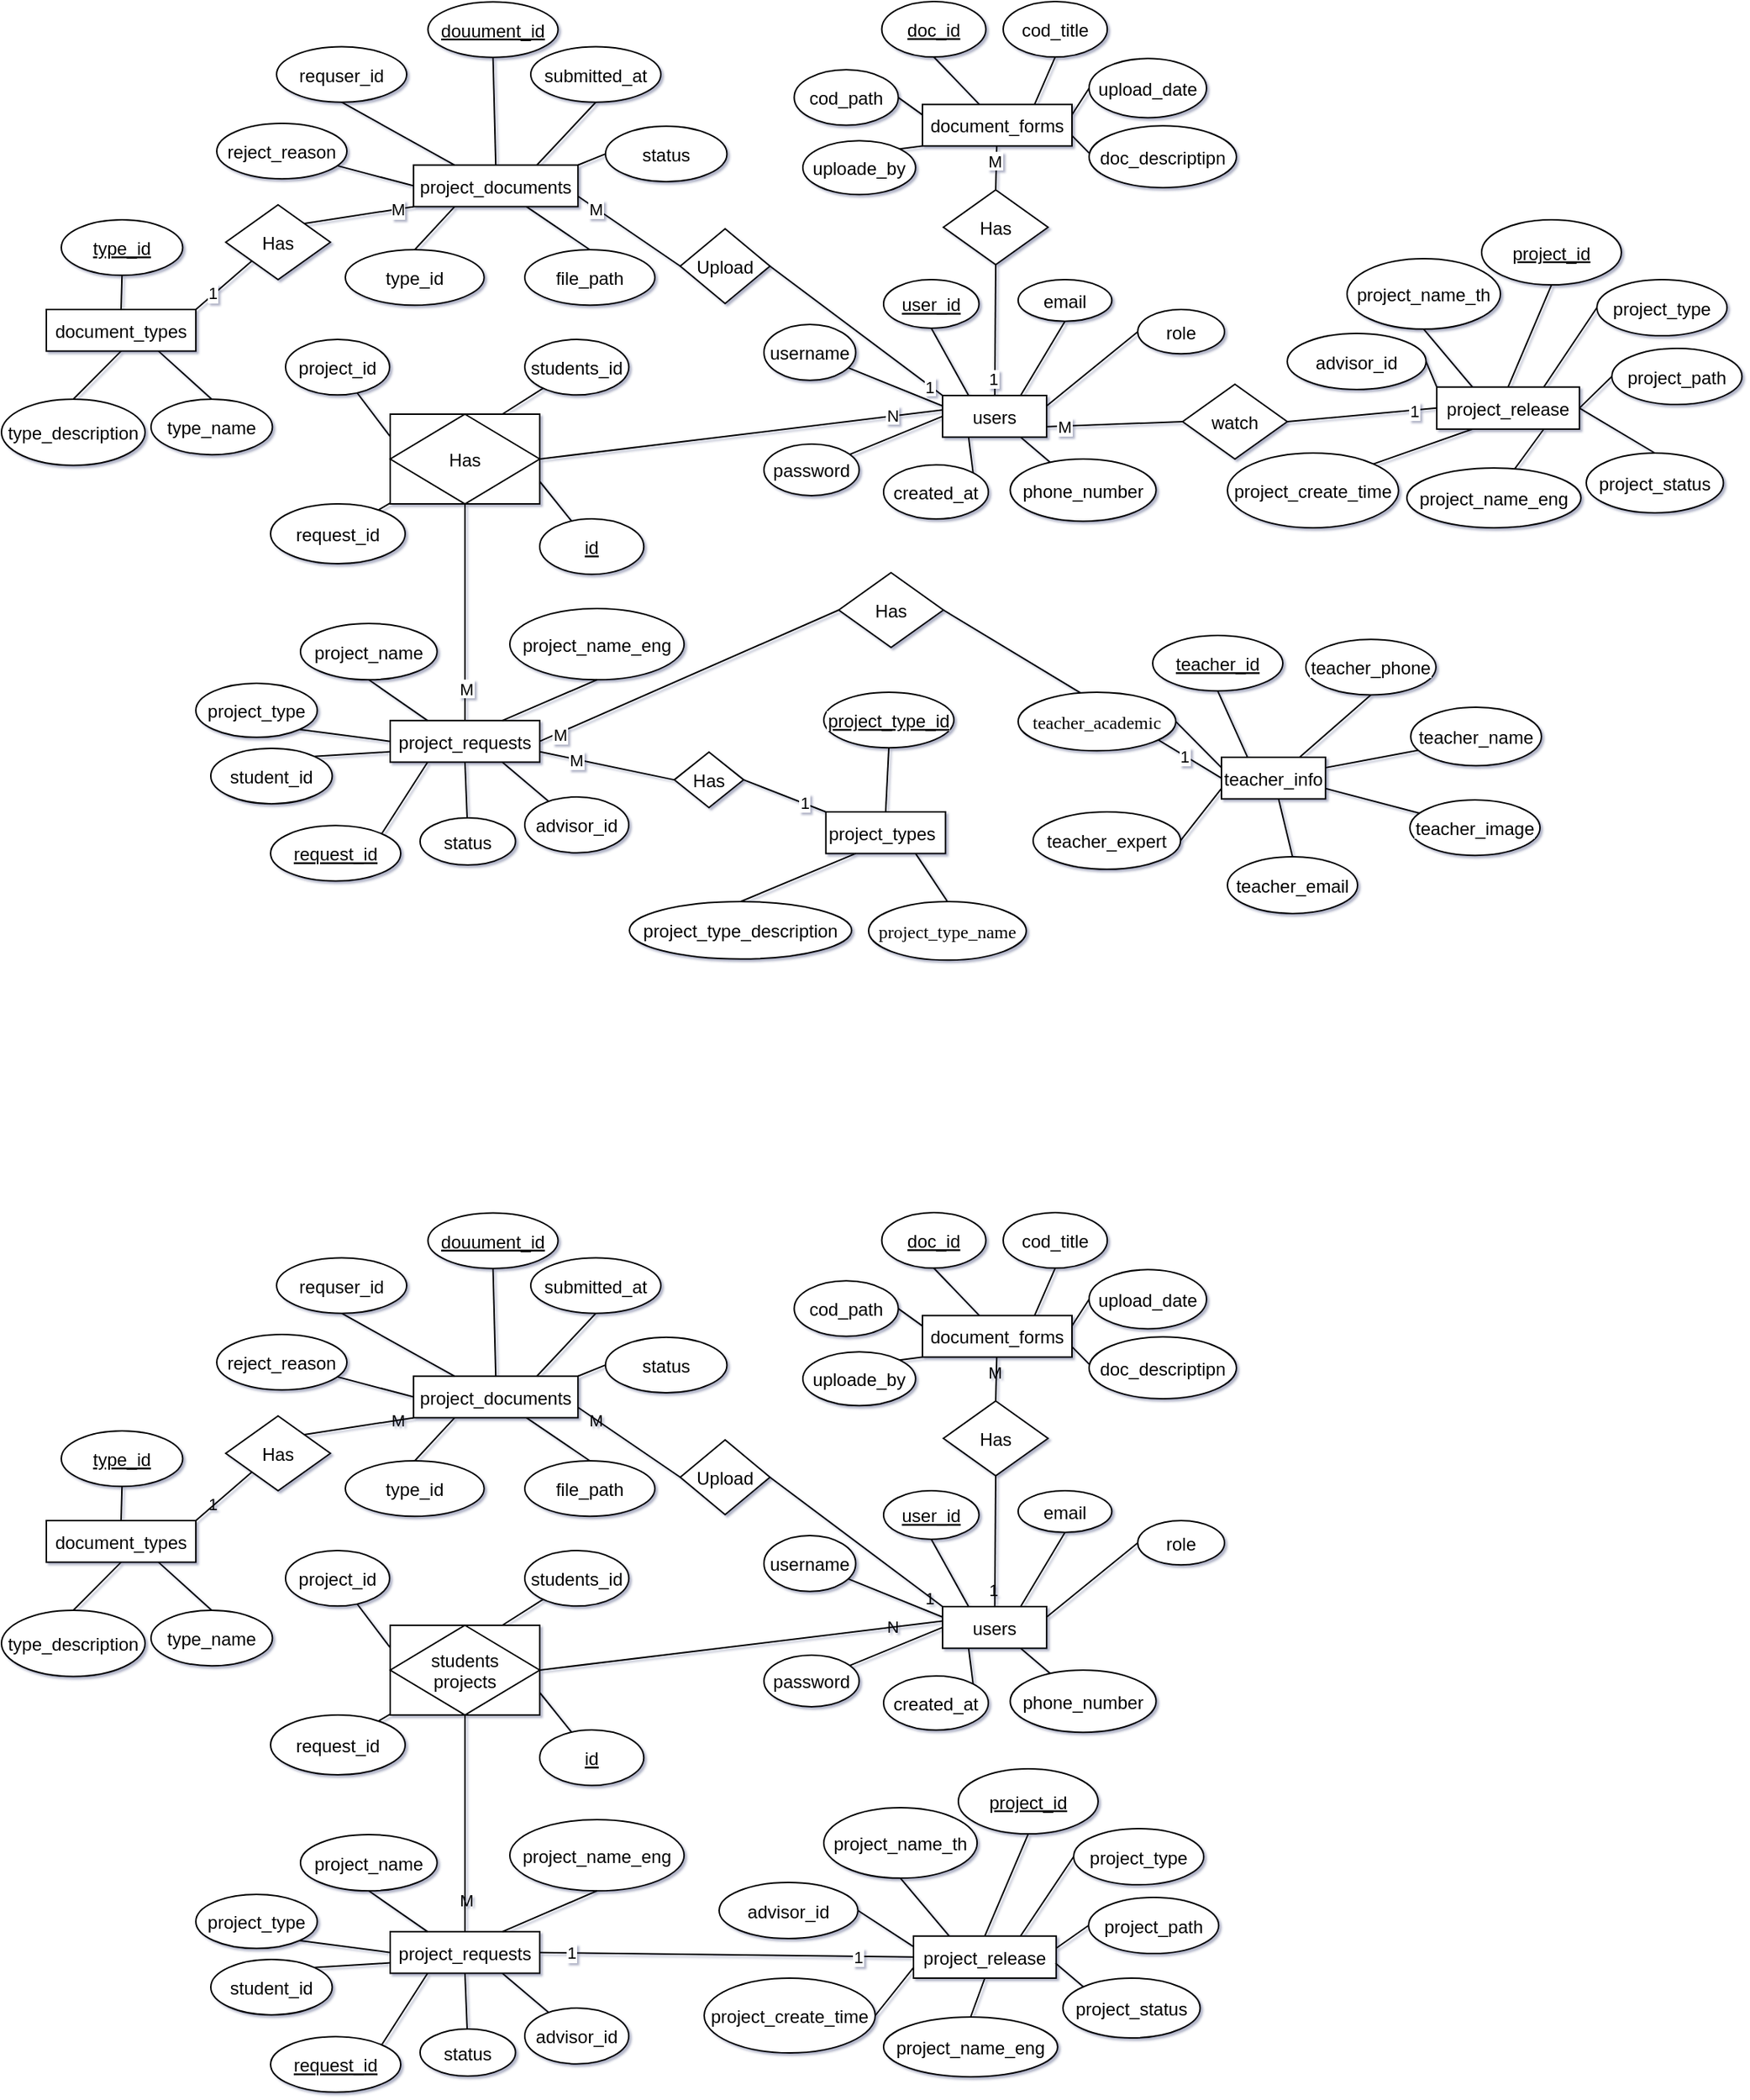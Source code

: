 <mxfile version="26.0.15">
  <diagram id="R2lEEEUBdFMjLlhIrx00" name="Page-1">
    <mxGraphModel dx="1426" dy="781" grid="1" gridSize="10" guides="0" tooltips="1" connect="1" arrows="1" fold="1" page="1" pageScale="1" pageWidth="1169" pageHeight="827" math="0" shadow="1" extFonts="Permanent Marker^https://fonts.googleapis.com/css?family=Permanent+Marker">
      <root>
        <mxCell id="0" />
        <mxCell id="1" parent="0" />
        <mxCell id="ESzOXi0CgvDct79OvY_y-161" value="" style="rounded=0;orthogonalLoop=1;jettySize=auto;exitX=1;exitY=0.5;exitDx=0;exitDy=0;endArrow=none;endFill=0;entryX=0.004;entryY=0.345;entryDx=0;entryDy=0;entryPerimeter=0;labelBackgroundColor=default;fontColor=default;textShadow=0;labelBorderColor=none;" parent="1" source="ubdBSHQZnD_88OrNLMQL-1" target="ESzOXi0CgvDct79OvY_y-35" edge="1">
          <mxGeometry relative="1" as="geometry">
            <mxPoint x="520" y="359" as="sourcePoint" />
            <mxPoint x="620" y="304" as="targetPoint" />
          </mxGeometry>
        </mxCell>
        <mxCell id="kQKOUKrjXKrlpkmoyMPY-5" value="N" style="edgeLabel;align=center;verticalAlign=middle;resizable=0;points=[];labelBackgroundColor=default;fontColor=default;textShadow=0;labelBorderColor=none;" parent="ESzOXi0CgvDct79OvY_y-161" vertex="1" connectable="0">
          <mxGeometry x="0.75" y="1" relative="1" as="geometry">
            <mxPoint as="offset" />
          </mxGeometry>
        </mxCell>
        <mxCell id="ESzOXi0CgvDct79OvY_y-136" value="" style="group;labelBackgroundColor=default;fontColor=default;textShadow=0;labelBorderColor=none;" parent="1" vertex="1" connectable="0">
          <mxGeometry x="536.001" y="41.187" width="290" height="120.575" as="geometry" />
        </mxCell>
        <mxCell id="ESzOXi0CgvDct79OvY_y-51" value="document_forms" style="rounded=0;labelBackgroundColor=default;fontColor=default;textShadow=0;labelBorderColor=none;" parent="ESzOXi0CgvDct79OvY_y-136" vertex="1">
          <mxGeometry x="80" y="55.65" width="100" height="27.82" as="geometry" />
        </mxCell>
        <mxCell id="ESzOXi0CgvDct79OvY_y-66" value="" style="rounded=0;orthogonalLoop=1;jettySize=auto;exitX=0.5;exitY=1;exitDx=0;exitDy=0;entryX=0.75;entryY=0;entryDx=0;entryDy=0;endArrow=none;endFill=0;labelBackgroundColor=default;fontColor=default;textShadow=0;labelBorderColor=none;" parent="ESzOXi0CgvDct79OvY_y-136" source="ESzOXi0CgvDct79OvY_y-53" target="ESzOXi0CgvDct79OvY_y-51" edge="1">
          <mxGeometry relative="1" as="geometry" />
        </mxCell>
        <mxCell id="ESzOXi0CgvDct79OvY_y-53" value="cod_title" style="ellipse;labelBackgroundColor=default;fontColor=default;textShadow=0;labelBorderColor=none;" parent="ESzOXi0CgvDct79OvY_y-136" vertex="1">
          <mxGeometry x="134.006" y="-13.19" width="69.613" height="37.1" as="geometry" />
        </mxCell>
        <mxCell id="ESzOXi0CgvDct79OvY_y-69" value="" style="rounded=0;orthogonalLoop=1;jettySize=auto;exitX=1;exitY=0;exitDx=0;exitDy=0;entryX=0;entryY=1;entryDx=0;entryDy=0;endArrow=none;endFill=0;labelBackgroundColor=default;fontColor=default;textShadow=0;labelBorderColor=none;" parent="ESzOXi0CgvDct79OvY_y-136" source="ESzOXi0CgvDct79OvY_y-55" target="ESzOXi0CgvDct79OvY_y-51" edge="1">
          <mxGeometry relative="1" as="geometry" />
        </mxCell>
        <mxCell id="ESzOXi0CgvDct79OvY_y-55" value="uploade_by" style="ellipse;labelBackgroundColor=default;fontColor=default;textShadow=0;labelBorderColor=none;" parent="ESzOXi0CgvDct79OvY_y-136" vertex="1">
          <mxGeometry y="80" width="75.41" height="35.94" as="geometry" />
        </mxCell>
        <mxCell id="ESzOXi0CgvDct79OvY_y-70" value="" style="rounded=0;orthogonalLoop=1;jettySize=auto;entryX=1;entryY=0.75;entryDx=0;entryDy=0;endArrow=none;endFill=0;labelBackgroundColor=default;fontColor=default;textShadow=0;labelBorderColor=none;" parent="ESzOXi0CgvDct79OvY_y-136" target="ESzOXi0CgvDct79OvY_y-51" edge="1">
          <mxGeometry relative="1" as="geometry">
            <mxPoint x="191.436" y="88.112" as="sourcePoint" />
          </mxGeometry>
        </mxCell>
        <mxCell id="ESzOXi0CgvDct79OvY_y-57" value="doc_descriptipn" style="ellipse;labelBackgroundColor=default;fontColor=default;textShadow=0;labelBorderColor=none;" parent="ESzOXi0CgvDct79OvY_y-136" vertex="1">
          <mxGeometry x="191.44" y="70" width="98.56" height="41.3" as="geometry" />
        </mxCell>
        <mxCell id="ESzOXi0CgvDct79OvY_y-67" value="" style="rounded=0;orthogonalLoop=1;jettySize=auto;exitX=1;exitY=0.5;exitDx=0;exitDy=0;entryX=0;entryY=0.25;entryDx=0;entryDy=0;endArrow=none;endFill=0;labelBackgroundColor=default;fontColor=default;textShadow=0;labelBorderColor=none;" parent="ESzOXi0CgvDct79OvY_y-136" source="ESzOXi0CgvDct79OvY_y-58" target="ESzOXi0CgvDct79OvY_y-51" edge="1">
          <mxGeometry relative="1" as="geometry" />
        </mxCell>
        <mxCell id="ESzOXi0CgvDct79OvY_y-58" value="cod_path" style="ellipse;labelBackgroundColor=default;fontColor=default;textShadow=0;labelBorderColor=none;" parent="ESzOXi0CgvDct79OvY_y-136" vertex="1">
          <mxGeometry x="-5.801" y="32.462" width="69.613" height="37.1" as="geometry" />
        </mxCell>
        <mxCell id="ESzOXi0CgvDct79OvY_y-68" value="" style="rounded=0;orthogonalLoop=1;jettySize=auto;exitX=0;exitY=0.5;exitDx=0;exitDy=0;entryX=1;entryY=0.25;entryDx=0;entryDy=0;endArrow=none;endFill=0;labelBackgroundColor=default;fontColor=default;textShadow=0;labelBorderColor=none;" parent="ESzOXi0CgvDct79OvY_y-136" source="ESzOXi0CgvDct79OvY_y-60" target="ESzOXi0CgvDct79OvY_y-51" edge="1">
          <mxGeometry relative="1" as="geometry" />
        </mxCell>
        <mxCell id="ESzOXi0CgvDct79OvY_y-60" value="upload_date" style="ellipse;labelBackgroundColor=default;fontColor=default;textShadow=0;labelBorderColor=none;" parent="ESzOXi0CgvDct79OvY_y-136" vertex="1">
          <mxGeometry x="191.44" y="25" width="78.56" height="39.56" as="geometry" />
        </mxCell>
        <mxCell id="ESzOXi0CgvDct79OvY_y-64" value="doc_id" style="ellipse;fontStyle=4;labelBackgroundColor=default;fontColor=default;textShadow=0;labelBorderColor=none;" parent="ESzOXi0CgvDct79OvY_y-136" vertex="1">
          <mxGeometry x="52.79" y="-13.19" width="69.613" height="37.1" as="geometry" />
        </mxCell>
        <mxCell id="ESzOXi0CgvDct79OvY_y-65" value="" style="rounded=0;orthogonalLoop=1;jettySize=auto;exitX=0.5;exitY=1;exitDx=0;exitDy=0;entryX=0.38;entryY=0;entryDx=0;entryDy=0;entryPerimeter=0;endArrow=none;endFill=0;labelBackgroundColor=default;fontColor=default;textShadow=0;labelBorderColor=none;" parent="ESzOXi0CgvDct79OvY_y-136" source="ESzOXi0CgvDct79OvY_y-64" target="ESzOXi0CgvDct79OvY_y-51" edge="1">
          <mxGeometry relative="1" as="geometry" />
        </mxCell>
        <mxCell id="ESzOXi0CgvDct79OvY_y-153" value="" style="group;labelBackgroundColor=default;fontColor=default;textShadow=0;labelBorderColor=none;" parent="1" vertex="1" connectable="0">
          <mxGeometry x="164" y="39.997" width="350" height="199.412" as="geometry" />
        </mxCell>
        <mxCell id="ESzOXi0CgvDct79OvY_y-138" value="" style="group;labelBackgroundColor=default;fontColor=default;textShadow=0;labelBorderColor=none;" parent="ESzOXi0CgvDct79OvY_y-153" vertex="1" connectable="0">
          <mxGeometry x="11.602" width="324.862" height="191.102" as="geometry" />
        </mxCell>
        <mxCell id="BMW-N31ml_Nr8-IVmxHA-28" style="rounded=0;orthogonalLoop=1;jettySize=auto;html=1;entryX=0.5;entryY=0;entryDx=0;entryDy=0;endArrow=none;startFill=0;" parent="ESzOXi0CgvDct79OvY_y-138" source="ESzOXi0CgvDct79OvY_y-72" target="ESzOXi0CgvDct79OvY_y-83" edge="1">
          <mxGeometry relative="1" as="geometry" />
        </mxCell>
        <mxCell id="BMW-N31ml_Nr8-IVmxHA-29" style="rounded=0;orthogonalLoop=1;jettySize=auto;html=1;exitX=0.25;exitY=1;exitDx=0;exitDy=0;entryX=0.5;entryY=0;entryDx=0;entryDy=0;endArrow=none;startFill=0;" parent="ESzOXi0CgvDct79OvY_y-138" source="ESzOXi0CgvDct79OvY_y-72" target="ESzOXi0CgvDct79OvY_y-81" edge="1">
          <mxGeometry relative="1" as="geometry" />
        </mxCell>
        <mxCell id="ESzOXi0CgvDct79OvY_y-72" value="project_documents" style="rounded=0;labelBackgroundColor=default;fontColor=default;textShadow=0;labelBorderColor=none;" parent="ESzOXi0CgvDct79OvY_y-138" vertex="1">
          <mxGeometry x="100" y="97.39" width="110" height="27.82" as="geometry" />
        </mxCell>
        <mxCell id="ESzOXi0CgvDct79OvY_y-73" value="" style="rounded=0;orthogonalLoop=1;jettySize=auto;exitX=0.5;exitY=1;exitDx=0;exitDy=0;entryX=0.75;entryY=0;entryDx=0;entryDy=0;endArrow=none;endFill=0;labelBackgroundColor=default;fontColor=default;textShadow=0;labelBorderColor=none;" parent="ESzOXi0CgvDct79OvY_y-138" source="ESzOXi0CgvDct79OvY_y-74" target="ESzOXi0CgvDct79OvY_y-72" edge="1">
          <mxGeometry relative="1" as="geometry" />
        </mxCell>
        <mxCell id="ESzOXi0CgvDct79OvY_y-74" value="submitted_at" style="ellipse;labelBackgroundColor=default;fontColor=default;textShadow=0;labelBorderColor=none;" parent="ESzOXi0CgvDct79OvY_y-138" vertex="1">
          <mxGeometry x="178.393" y="18.262" width="87.017" height="37.1" as="geometry" />
        </mxCell>
        <mxCell id="ESzOXi0CgvDct79OvY_y-75" value="" style="rounded=0;orthogonalLoop=1;jettySize=auto;exitX=0.5;exitY=1;exitDx=0;exitDy=0;entryX=0.25;entryY=0;entryDx=0;entryDy=0;endArrow=none;endFill=0;labelBackgroundColor=default;fontColor=default;textShadow=0;labelBorderColor=none;" parent="ESzOXi0CgvDct79OvY_y-138" source="ESzOXi0CgvDct79OvY_y-76" target="ESzOXi0CgvDct79OvY_y-72" edge="1">
          <mxGeometry relative="1" as="geometry" />
        </mxCell>
        <mxCell id="ESzOXi0CgvDct79OvY_y-76" value="requser_id" style="ellipse;labelBackgroundColor=default;fontColor=default;textShadow=0;labelBorderColor=none;" parent="ESzOXi0CgvDct79OvY_y-138" vertex="1">
          <mxGeometry x="8.399" y="18.262" width="87.017" height="37.1" as="geometry" />
        </mxCell>
        <mxCell id="ESzOXi0CgvDct79OvY_y-77" value="" style="rounded=0;orthogonalLoop=1;jettySize=auto;exitX=0;exitY=0.5;exitDx=0;exitDy=0;entryX=1;entryY=0;entryDx=0;entryDy=0;endArrow=none;endFill=0;labelBackgroundColor=default;fontColor=default;textShadow=0;labelBorderColor=none;" parent="ESzOXi0CgvDct79OvY_y-138" source="ESzOXi0CgvDct79OvY_y-78" target="ESzOXi0CgvDct79OvY_y-72" edge="1">
          <mxGeometry relative="1" as="geometry" />
        </mxCell>
        <mxCell id="ESzOXi0CgvDct79OvY_y-78" value="status" style="ellipse;labelBackgroundColor=default;fontColor=default;textShadow=0;labelBorderColor=none;" parent="ESzOXi0CgvDct79OvY_y-138" vertex="1">
          <mxGeometry x="228.402" y="71.417" width="81.215" height="37.1" as="geometry" />
        </mxCell>
        <mxCell id="ESzOXi0CgvDct79OvY_y-84" value="" style="rounded=0;orthogonalLoop=1;jettySize=auto;exitX=0.5;exitY=1;exitDx=0;exitDy=0;entryX=0.5;entryY=0;entryDx=0;entryDy=0;endArrow=none;endFill=0;labelBackgroundColor=default;fontColor=default;textShadow=0;labelBorderColor=none;" parent="ESzOXi0CgvDct79OvY_y-138" source="ESzOXi0CgvDct79OvY_y-85" target="ESzOXi0CgvDct79OvY_y-72" edge="1">
          <mxGeometry relative="1" as="geometry" />
        </mxCell>
        <mxCell id="ESzOXi0CgvDct79OvY_y-85" value="douument_id" style="ellipse;fontStyle=4;labelBackgroundColor=default;fontColor=default;textShadow=0;labelBorderColor=none;" parent="ESzOXi0CgvDct79OvY_y-138" vertex="1">
          <mxGeometry x="109.641" y="-11.74" width="87.017" height="37.1" as="geometry" />
        </mxCell>
        <mxCell id="ESzOXi0CgvDct79OvY_y-79" value="reject_reason" style="ellipse;labelBackgroundColor=default;fontColor=default;textShadow=0;labelBorderColor=none;" parent="ESzOXi0CgvDct79OvY_y-138" vertex="1">
          <mxGeometry x="-31.601" y="69.562" width="87.017" height="37.1" as="geometry" />
        </mxCell>
        <mxCell id="ESzOXi0CgvDct79OvY_y-71" value="" style="rounded=0;orthogonalLoop=1;jettySize=auto;exitX=0;exitY=0.5;exitDx=0;exitDy=0;endArrow=none;endFill=0;labelBackgroundColor=default;fontColor=default;textShadow=0;labelBorderColor=none;" parent="ESzOXi0CgvDct79OvY_y-138" source="ESzOXi0CgvDct79OvY_y-72" target="ESzOXi0CgvDct79OvY_y-79" edge="1">
          <mxGeometry relative="1" as="geometry" />
        </mxCell>
        <mxCell id="ESzOXi0CgvDct79OvY_y-83" value="file_path" style="ellipse;labelBackgroundColor=default;fontColor=default;textShadow=0;labelBorderColor=none;" parent="ESzOXi0CgvDct79OvY_y-138" vertex="1">
          <mxGeometry x="174.398" y="154.0" width="87.017" height="37.1" as="geometry" />
        </mxCell>
        <mxCell id="ESzOXi0CgvDct79OvY_y-81" value="type_id" style="ellipse;labelBackgroundColor=default;fontColor=default;textShadow=0;labelBorderColor=none;" parent="ESzOXi0CgvDct79OvY_y-138" vertex="1">
          <mxGeometry x="54.396" y="154.002" width="92.818" height="37.1" as="geometry" />
        </mxCell>
        <mxCell id="ESzOXi0CgvDct79OvY_y-147" value="Upload" style="rhombus;rounded=0;labelBackgroundColor=default;fontColor=default;textShadow=0;labelBorderColor=none;" parent="ESzOXi0CgvDct79OvY_y-153" vertex="1">
          <mxGeometry x="290" y="140" width="60" height="50" as="geometry" />
        </mxCell>
        <mxCell id="ESzOXi0CgvDct79OvY_y-169" value="" style="rounded=0;orthogonalLoop=1;jettySize=auto;exitX=1;exitY=0.75;exitDx=0;exitDy=0;entryX=0;entryY=0.5;entryDx=0;entryDy=0;endArrow=none;endFill=0;labelBackgroundColor=default;fontColor=default;textShadow=0;labelBorderColor=none;" parent="ESzOXi0CgvDct79OvY_y-153" source="ESzOXi0CgvDct79OvY_y-72" target="ESzOXi0CgvDct79OvY_y-147" edge="1">
          <mxGeometry relative="1" as="geometry" />
        </mxCell>
        <mxCell id="kQKOUKrjXKrlpkmoyMPY-4" value="M" style="edgeLabel;align=center;verticalAlign=middle;resizable=0;points=[];labelBackgroundColor=default;fontColor=default;textShadow=0;labelBorderColor=none;" parent="ESzOXi0CgvDct79OvY_y-169" vertex="1" connectable="0">
          <mxGeometry x="-0.655" relative="1" as="geometry">
            <mxPoint as="offset" />
          </mxGeometry>
        </mxCell>
        <mxCell id="ESzOXi0CgvDct79OvY_y-177" value="Has" style="rhombus;rounded=0;labelBackgroundColor=default;fontColor=default;textShadow=0;labelBorderColor=none;" parent="ESzOXi0CgvDct79OvY_y-153" vertex="1">
          <mxGeometry x="-14" y="124.003" width="70" height="50" as="geometry" />
        </mxCell>
        <mxCell id="BMW-N31ml_Nr8-IVmxHA-26" style="rounded=0;orthogonalLoop=1;jettySize=auto;html=1;exitX=1;exitY=0;exitDx=0;exitDy=0;entryX=0;entryY=1;entryDx=0;entryDy=0;endArrow=none;startFill=0;" parent="ESzOXi0CgvDct79OvY_y-153" source="ESzOXi0CgvDct79OvY_y-177" target="ESzOXi0CgvDct79OvY_y-72" edge="1">
          <mxGeometry relative="1" as="geometry" />
        </mxCell>
        <mxCell id="BMW-N31ml_Nr8-IVmxHA-30" value="M" style="edgeLabel;html=1;align=center;verticalAlign=middle;resizable=0;points=[];" parent="BMW-N31ml_Nr8-IVmxHA-26" vertex="1" connectable="0">
          <mxGeometry x="0.685" relative="1" as="geometry">
            <mxPoint as="offset" />
          </mxGeometry>
        </mxCell>
        <mxCell id="ESzOXi0CgvDct79OvY_y-158" value="" style="group;labelBackgroundColor=default;fontColor=default;textShadow=0;labelBorderColor=none;" parent="1" vertex="1" connectable="0">
          <mxGeometry x="512.265" y="194.137" width="440.554" height="199.863" as="geometry" />
        </mxCell>
        <mxCell id="ESzOXi0CgvDct79OvY_y-34" value="" style="rounded=0;orthogonalLoop=1;jettySize=auto;exitX=0.75;exitY=1;exitDx=0;exitDy=0;endArrow=none;endFill=0;labelBackgroundColor=default;fontColor=default;textShadow=0;labelBorderColor=none;" parent="ESzOXi0CgvDct79OvY_y-158" source="ESzOXi0CgvDct79OvY_y-35" target="ESzOXi0CgvDct79OvY_y-42" edge="1">
          <mxGeometry relative="1" as="geometry" />
        </mxCell>
        <mxCell id="ESzOXi0CgvDct79OvY_y-35" value="users" style="rounded=0;labelBackgroundColor=default;fontColor=default;textShadow=0;labelBorderColor=none;" parent="ESzOXi0CgvDct79OvY_y-158" vertex="1">
          <mxGeometry x="117.182" y="97.387" width="69.613" height="27.825" as="geometry" />
        </mxCell>
        <mxCell id="ESzOXi0CgvDct79OvY_y-36" value="" style="rounded=0;orthogonalLoop=1;jettySize=auto;exitX=0.5;exitY=1;exitDx=0;exitDy=0;entryX=0.75;entryY=0;entryDx=0;entryDy=0;endArrow=none;endFill=0;labelBackgroundColor=default;fontColor=default;textShadow=0;labelBorderColor=none;" parent="ESzOXi0CgvDct79OvY_y-158" source="ESzOXi0CgvDct79OvY_y-37" target="ESzOXi0CgvDct79OvY_y-35" edge="1">
          <mxGeometry relative="1" as="geometry" />
        </mxCell>
        <mxCell id="ESzOXi0CgvDct79OvY_y-37" value="email" style="ellipse;labelBackgroundColor=default;fontColor=default;textShadow=0;labelBorderColor=none;" parent="ESzOXi0CgvDct79OvY_y-158" vertex="1">
          <mxGeometry x="167.733" y="19.862" width="62.652" height="27.825" as="geometry" />
        </mxCell>
        <mxCell id="ESzOXi0CgvDct79OvY_y-40" value="" style="rounded=0;orthogonalLoop=1;jettySize=auto;exitX=0;exitY=0.5;exitDx=0;exitDy=0;entryX=1;entryY=0.25;entryDx=0;entryDy=0;endArrow=none;endFill=0;labelBackgroundColor=default;fontColor=default;textShadow=0;labelBorderColor=none;" parent="ESzOXi0CgvDct79OvY_y-158" source="ESzOXi0CgvDct79OvY_y-41" target="ESzOXi0CgvDct79OvY_y-35" edge="1">
          <mxGeometry relative="1" as="geometry" />
        </mxCell>
        <mxCell id="ESzOXi0CgvDct79OvY_y-41" value="role" style="ellipse;labelBackgroundColor=default;fontColor=default;textShadow=0;labelBorderColor=none;" parent="ESzOXi0CgvDct79OvY_y-158" vertex="1">
          <mxGeometry x="247.735" y="39.86" width="58.011" height="29.68" as="geometry" />
        </mxCell>
        <mxCell id="ESzOXi0CgvDct79OvY_y-42" value="phone_number" style="ellipse;labelBackgroundColor=default;fontColor=default;textShadow=0;labelBorderColor=none;" parent="ESzOXi0CgvDct79OvY_y-158" vertex="1">
          <mxGeometry x="162.43" y="139.86" width="97.57" height="41.6" as="geometry" />
        </mxCell>
        <mxCell id="ESzOXi0CgvDct79OvY_y-168" value="" style="rounded=0;orthogonalLoop=1;jettySize=auto;entryX=0;entryY=0.5;entryDx=0;entryDy=0;endArrow=none;endFill=0;labelBackgroundColor=default;fontColor=default;textShadow=0;labelBorderColor=none;" parent="ESzOXi0CgvDct79OvY_y-158" source="ESzOXi0CgvDct79OvY_y-44" target="ESzOXi0CgvDct79OvY_y-35" edge="1">
          <mxGeometry relative="1" as="geometry" />
        </mxCell>
        <mxCell id="ESzOXi0CgvDct79OvY_y-44" value="password" style="ellipse;labelBackgroundColor=default;fontColor=default;textShadow=0;labelBorderColor=none;" parent="ESzOXi0CgvDct79OvY_y-158" vertex="1">
          <mxGeometry x="-2.27" y="129.86" width="63.67" height="34.49" as="geometry" />
        </mxCell>
        <mxCell id="ESzOXi0CgvDct79OvY_y-46" value="created_at" style="ellipse;labelBackgroundColor=default;fontColor=default;textShadow=0;labelBorderColor=none;" parent="ESzOXi0CgvDct79OvY_y-158" vertex="1">
          <mxGeometry x="77.73" y="143.76" width="70.08" height="36.24" as="geometry" />
        </mxCell>
        <mxCell id="ESzOXi0CgvDct79OvY_y-45" value="" style="rounded=0;orthogonalLoop=1;jettySize=auto;exitX=1;exitY=0;exitDx=0;exitDy=0;entryX=0.25;entryY=1;entryDx=0;entryDy=0;endArrow=none;endFill=0;labelBackgroundColor=default;fontColor=default;textShadow=0;labelBorderColor=none;" parent="ESzOXi0CgvDct79OvY_y-158" source="ESzOXi0CgvDct79OvY_y-46" target="ESzOXi0CgvDct79OvY_y-35" edge="1">
          <mxGeometry relative="1" as="geometry" />
        </mxCell>
        <mxCell id="ESzOXi0CgvDct79OvY_y-163" value="" style="rounded=0;orthogonalLoop=1;jettySize=auto;exitX=0.5;exitY=1;exitDx=0;exitDy=0;entryX=0.25;entryY=0;entryDx=0;entryDy=0;endArrow=none;endFill=0;labelBackgroundColor=default;fontColor=default;textShadow=0;labelBorderColor=none;" parent="ESzOXi0CgvDct79OvY_y-158" source="ESzOXi0CgvDct79OvY_y-48" target="ESzOXi0CgvDct79OvY_y-35" edge="1">
          <mxGeometry relative="1" as="geometry" />
        </mxCell>
        <mxCell id="ESzOXi0CgvDct79OvY_y-48" value="user_id" style="ellipse;fontStyle=4;labelBackgroundColor=default;fontColor=default;textShadow=0;labelBorderColor=none;" parent="ESzOXi0CgvDct79OvY_y-158" vertex="1">
          <mxGeometry x="77.736" y="19.862" width="63.812" height="32.462" as="geometry" />
        </mxCell>
        <mxCell id="ESzOXi0CgvDct79OvY_y-167" value="" style="rounded=0;orthogonalLoop=1;jettySize=auto;entryX=0;entryY=0.25;entryDx=0;entryDy=0;endArrow=none;endFill=0;labelBackgroundColor=default;fontColor=default;textShadow=0;labelBorderColor=none;" parent="ESzOXi0CgvDct79OvY_y-158" source="ESzOXi0CgvDct79OvY_y-39" target="ESzOXi0CgvDct79OvY_y-35" edge="1">
          <mxGeometry relative="1" as="geometry" />
        </mxCell>
        <mxCell id="ESzOXi0CgvDct79OvY_y-39" value="username" style="ellipse;labelBackgroundColor=default;fontColor=default;textShadow=0;labelBorderColor=none;" parent="ESzOXi0CgvDct79OvY_y-158" vertex="1">
          <mxGeometry x="-2.27" y="49.86" width="61.35" height="37.39" as="geometry" />
        </mxCell>
        <mxCell id="ESzOXi0CgvDct79OvY_y-155" value="watch" style="rhombus;rounded=0;labelBackgroundColor=default;fontColor=default;textShadow=0;labelBorderColor=none;" parent="ESzOXi0CgvDct79OvY_y-158" vertex="1">
          <mxGeometry x="277.735" y="89.863" width="70" height="50" as="geometry" />
        </mxCell>
        <mxCell id="ESzOXi0CgvDct79OvY_y-172" value="" style="rounded=0;orthogonalLoop=1;jettySize=auto;exitX=0;exitY=0.5;exitDx=0;exitDy=0;entryX=1;entryY=0.75;entryDx=0;entryDy=0;endArrow=none;endFill=0;labelBackgroundColor=default;fontColor=default;textShadow=0;labelBorderColor=none;" parent="ESzOXi0CgvDct79OvY_y-158" source="ESzOXi0CgvDct79OvY_y-155" target="ESzOXi0CgvDct79OvY_y-35" edge="1">
          <mxGeometry relative="1" as="geometry" />
        </mxCell>
        <mxCell id="ubdBSHQZnD_88OrNLMQL-12" value="M" style="edgeLabel;align=center;verticalAlign=middle;resizable=0;points=[];labelBackgroundColor=default;fontColor=default;textShadow=0;labelBorderColor=none;" parent="ESzOXi0CgvDct79OvY_y-172" vertex="1" connectable="0">
          <mxGeometry x="0.731" relative="1" as="geometry">
            <mxPoint as="offset" />
          </mxGeometry>
        </mxCell>
        <mxCell id="ESzOXi0CgvDct79OvY_y-98" value="project_create_time" style="ellipse;labelBackgroundColor=default;fontColor=default;textShadow=0;labelBorderColor=none;" parent="ESzOXi0CgvDct79OvY_y-158" vertex="1">
          <mxGeometry x="307.735" y="135.863" width="114.42" height="50" as="geometry" />
        </mxCell>
        <mxCell id="ESzOXi0CgvDct79OvY_y-96" value="advisor_id" style="ellipse;labelBackgroundColor=default;fontColor=default;textShadow=0;labelBorderColor=none;" parent="ESzOXi0CgvDct79OvY_y-158" vertex="1">
          <mxGeometry x="347.735" y="55.862" width="92.819" height="37.52" as="geometry" />
        </mxCell>
        <mxCell id="ESzOXi0CgvDct79OvY_y-166" value="" style="rounded=0;orthogonalLoop=1;jettySize=auto;exitX=0.5;exitY=1;exitDx=0;exitDy=0;endArrow=none;endFill=0;labelBackgroundColor=default;fontColor=default;textShadow=0;labelBorderColor=none;" parent="1" source="ESzOXi0CgvDct79OvY_y-149" target="ESzOXi0CgvDct79OvY_y-35" edge="1">
          <mxGeometry relative="1" as="geometry" />
        </mxCell>
        <mxCell id="ubdBSHQZnD_88OrNLMQL-10" value="1" style="edgeLabel;align=center;verticalAlign=middle;resizable=0;points=[];labelBackgroundColor=default;fontColor=default;textShadow=0;labelBorderColor=none;" parent="ESzOXi0CgvDct79OvY_y-166" vertex="1" connectable="0">
          <mxGeometry x="0.741" y="-1" relative="1" as="geometry">
            <mxPoint as="offset" />
          </mxGeometry>
        </mxCell>
        <mxCell id="ESzOXi0CgvDct79OvY_y-149" value="Has" style="rhombus;rounded=0;labelBackgroundColor=default;fontColor=default;textShadow=0;labelBorderColor=none;" parent="1" vertex="1">
          <mxGeometry x="630" y="154" width="70" height="50" as="geometry" />
        </mxCell>
        <mxCell id="ESzOXi0CgvDct79OvY_y-165" value="" style="rounded=0;orthogonalLoop=1;jettySize=auto;entryX=0.5;entryY=0;entryDx=0;entryDy=0;endArrow=none;endFill=0;labelBackgroundColor=default;fontColor=default;textShadow=0;labelBorderColor=none;" parent="1" source="ESzOXi0CgvDct79OvY_y-51" target="ESzOXi0CgvDct79OvY_y-149" edge="1">
          <mxGeometry relative="1" as="geometry" />
        </mxCell>
        <mxCell id="ubdBSHQZnD_88OrNLMQL-11" value="M" style="edgeLabel;align=center;verticalAlign=middle;resizable=0;points=[];labelBackgroundColor=default;fontColor=default;textShadow=0;labelBorderColor=none;" parent="ESzOXi0CgvDct79OvY_y-165" vertex="1" connectable="0">
          <mxGeometry x="-0.478" y="-1" relative="1" as="geometry">
            <mxPoint y="2" as="offset" />
          </mxGeometry>
        </mxCell>
        <mxCell id="ESzOXi0CgvDct79OvY_y-170" value="" style="rounded=0;orthogonalLoop=1;jettySize=auto;exitX=1;exitY=0.5;exitDx=0;exitDy=0;entryX=0;entryY=0;entryDx=0;entryDy=0;endArrow=none;endFill=0;labelBackgroundColor=default;fontColor=default;textShadow=0;labelBorderColor=none;" parent="1" source="ESzOXi0CgvDct79OvY_y-147" target="ESzOXi0CgvDct79OvY_y-35" edge="1">
          <mxGeometry relative="1" as="geometry" />
        </mxCell>
        <mxCell id="kQKOUKrjXKrlpkmoyMPY-3" value="1" style="edgeLabel;align=center;verticalAlign=middle;resizable=0;points=[];labelBackgroundColor=default;fontColor=default;textShadow=0;labelBorderColor=none;" parent="ESzOXi0CgvDct79OvY_y-170" vertex="1" connectable="0">
          <mxGeometry x="0.85" relative="1" as="geometry">
            <mxPoint as="offset" />
          </mxGeometry>
        </mxCell>
        <mxCell id="ubdBSHQZnD_88OrNLMQL-6" value="" style="rounded=0;orthogonalLoop=1;jettySize=auto;entryX=0.5;entryY=0;entryDx=0;entryDy=0;endArrow=none;endFill=0;labelBackgroundColor=default;fontColor=default;textShadow=0;labelBorderColor=none;" parent="1" source="ubdBSHQZnD_88OrNLMQL-1" target="ESzOXi0CgvDct79OvY_y-103" edge="1">
          <mxGeometry relative="1" as="geometry" />
        </mxCell>
        <mxCell id="ubdBSHQZnD_88OrNLMQL-8" value="M" style="edgeLabel;align=center;verticalAlign=middle;resizable=0;points=[];labelBackgroundColor=default;fontColor=default;textShadow=0;labelBorderColor=none;" parent="ubdBSHQZnD_88OrNLMQL-6" vertex="1" connectable="0">
          <mxGeometry x="0.698" y="1" relative="1" as="geometry">
            <mxPoint as="offset" />
          </mxGeometry>
        </mxCell>
        <mxCell id="ubdBSHQZnD_88OrNLMQL-1" value="Has" style="shape=associativeEntity;align=center;labelBackgroundColor=default;fontColor=default;textShadow=0;labelBorderColor=none;" parent="1" vertex="1">
          <mxGeometry x="260" y="304" width="100" height="60" as="geometry" />
        </mxCell>
        <mxCell id="ubdBSHQZnD_88OrNLMQL-3" value="" style="rounded=0;orthogonalLoop=1;jettySize=auto;entryX=0;entryY=0.25;entryDx=0;entryDy=0;endArrow=none;endFill=0;labelBackgroundColor=default;fontColor=default;textShadow=0;labelBorderColor=none;" parent="1" source="ESzOXi0CgvDct79OvY_y-120" target="ubdBSHQZnD_88OrNLMQL-1" edge="1">
          <mxGeometry relative="1" as="geometry" />
        </mxCell>
        <mxCell id="ESzOXi0CgvDct79OvY_y-120" value="project_id" style="ellipse;container=0;labelBackgroundColor=default;fontColor=default;textShadow=0;labelBorderColor=none;" parent="1" vertex="1">
          <mxGeometry x="190.003" y="254.004" width="69.613" height="37.1" as="geometry" />
        </mxCell>
        <mxCell id="ubdBSHQZnD_88OrNLMQL-5" value="" style="rounded=0;orthogonalLoop=1;jettySize=auto;endArrow=none;endFill=0;labelBackgroundColor=default;fontColor=default;textShadow=0;labelBorderColor=none;" parent="1" source="ubdBSHQZnD_88OrNLMQL-4" target="ubdBSHQZnD_88OrNLMQL-1" edge="1">
          <mxGeometry relative="1" as="geometry" />
        </mxCell>
        <mxCell id="ubdBSHQZnD_88OrNLMQL-4" value="request_id" style="ellipse;container=0;labelBackgroundColor=default;fontColor=default;textShadow=0;labelBorderColor=none;" parent="1" vertex="1">
          <mxGeometry x="180" y="364" width="90" height="40" as="geometry" />
        </mxCell>
        <mxCell id="ESzOXi0CgvDct79OvY_y-102" value="" style="rounded=0;orthogonalLoop=1;jettySize=auto;exitX=0.5;exitY=1;exitDx=0;exitDy=0;endArrow=none;endFill=0;labelBackgroundColor=default;fontColor=default;textShadow=0;labelBorderColor=none;" parent="1" source="ESzOXi0CgvDct79OvY_y-103" target="ESzOXi0CgvDct79OvY_y-110" edge="1">
          <mxGeometry relative="1" as="geometry" />
        </mxCell>
        <mxCell id="ubdBSHQZnD_88OrNLMQL-7" value="" style="rounded=0;orthogonalLoop=1;jettySize=auto;entryX=0;entryY=0.5;entryDx=0;entryDy=0;endArrow=none;endFill=0;labelBackgroundColor=default;fontColor=default;textShadow=0;labelBorderColor=none;exitX=1;exitY=0.75;exitDx=0;exitDy=0;" parent="1" source="ESzOXi0CgvDct79OvY_y-103" target="ESzOXi0CgvDct79OvY_y-174" edge="1">
          <mxGeometry relative="1" as="geometry" />
        </mxCell>
        <mxCell id="BMW-N31ml_Nr8-IVmxHA-24" value="M" style="edgeLabel;align=center;verticalAlign=middle;resizable=0;points=[];labelBackgroundColor=default;fontColor=default;textShadow=0;labelBorderColor=none;" parent="ubdBSHQZnD_88OrNLMQL-7" vertex="1" connectable="0">
          <mxGeometry x="-0.458" relative="1" as="geometry">
            <mxPoint as="offset" />
          </mxGeometry>
        </mxCell>
        <mxCell id="ESzOXi0CgvDct79OvY_y-103" value="project_requests" style="rounded=0;container=0;labelBackgroundColor=default;fontColor=default;textShadow=0;labelBorderColor=none;" parent="1" vertex="1">
          <mxGeometry x="260.001" y="508.917" width="100" height="27.82" as="geometry" />
        </mxCell>
        <mxCell id="ESzOXi0CgvDct79OvY_y-160" value="" style="rounded=0;orthogonalLoop=1;jettySize=auto;entryX=0.75;entryY=1;entryDx=0;entryDy=0;endArrow=none;endFill=0;labelBackgroundColor=default;fontColor=default;textShadow=0;labelBorderColor=none;strokeColor=default;" parent="1" source="ESzOXi0CgvDct79OvY_y-109" target="ESzOXi0CgvDct79OvY_y-103" edge="1">
          <mxGeometry relative="1" as="geometry" />
        </mxCell>
        <mxCell id="ESzOXi0CgvDct79OvY_y-109" value="advisor_id" style="ellipse;container=0;labelBackgroundColor=default;fontColor=default;textShadow=0;labelBorderColor=none;" parent="1" vertex="1">
          <mxGeometry x="350.001" y="559.997" width="69.56" height="37.39" as="geometry" />
        </mxCell>
        <mxCell id="ESzOXi0CgvDct79OvY_y-110" value="status" style="ellipse;container=0;labelBackgroundColor=default;fontColor=default;textShadow=0;labelBorderColor=none;" parent="1" vertex="1">
          <mxGeometry x="279.996" y="573.999" width="63.812" height="31.535" as="geometry" />
        </mxCell>
        <mxCell id="ESzOXi0CgvDct79OvY_y-111" value="" style="rounded=0;orthogonalLoop=1;jettySize=auto;exitX=1;exitY=1;exitDx=0;exitDy=0;entryX=0;entryY=0.5;entryDx=0;entryDy=0;endArrow=none;endFill=0;labelBackgroundColor=default;fontColor=default;textShadow=0;labelBorderColor=none;" parent="1" source="ESzOXi0CgvDct79OvY_y-112" target="ESzOXi0CgvDct79OvY_y-103" edge="1">
          <mxGeometry relative="1" as="geometry" />
        </mxCell>
        <mxCell id="ESzOXi0CgvDct79OvY_y-112" value="project_type" style="ellipse;container=0;labelBackgroundColor=default;fontColor=default;textShadow=0;labelBorderColor=none;" parent="1" vertex="1">
          <mxGeometry x="130.004" y="483.997" width="81.215" height="36.172" as="geometry" />
        </mxCell>
        <mxCell id="ESzOXi0CgvDct79OvY_y-113" value="" style="rounded=0;orthogonalLoop=1;jettySize=auto;exitX=1;exitY=0;exitDx=0;exitDy=0;entryX=0;entryY=0.75;entryDx=0;entryDy=0;endArrow=none;endFill=0;labelBackgroundColor=default;fontColor=default;textShadow=0;labelBorderColor=none;" parent="1" source="ESzOXi0CgvDct79OvY_y-114" target="ESzOXi0CgvDct79OvY_y-103" edge="1">
          <mxGeometry relative="1" as="geometry" />
        </mxCell>
        <mxCell id="ESzOXi0CgvDct79OvY_y-114" value="student_id" style="ellipse;container=0;labelBackgroundColor=default;fontColor=default;textShadow=0;labelBorderColor=none;" parent="1" vertex="1">
          <mxGeometry x="139.996" y="527.472" width="81.215" height="37.1" as="geometry" />
        </mxCell>
        <mxCell id="ESzOXi0CgvDct79OvY_y-115" value="" style="rounded=0;orthogonalLoop=1;jettySize=auto;exitX=1;exitY=0;exitDx=0;exitDy=0;endArrow=none;endFill=0;entryX=0.25;entryY=1;entryDx=0;entryDy=0;labelBackgroundColor=default;fontColor=default;textShadow=0;labelBorderColor=none;" parent="1" source="ESzOXi0CgvDct79OvY_y-116" target="ESzOXi0CgvDct79OvY_y-103" edge="1">
          <mxGeometry relative="1" as="geometry">
            <mxPoint x="325.193" y="536.747" as="targetPoint" />
          </mxGeometry>
        </mxCell>
        <mxCell id="ESzOXi0CgvDct79OvY_y-116" value="request_id" style="ellipse;container=0;fontStyle=4;labelBackgroundColor=default;fontColor=default;textShadow=0;labelBorderColor=none;" parent="1" vertex="1">
          <mxGeometry x="180.0" y="579.169" width="87.017" height="37.1" as="geometry" />
        </mxCell>
        <mxCell id="ESzOXi0CgvDct79OvY_y-105" value="project_name_eng" style="ellipse;container=0;labelBackgroundColor=default;fontColor=default;textShadow=0;labelBorderColor=none;" parent="1" vertex="1">
          <mxGeometry x="340.001" y="433.997" width="116.58" height="47.64" as="geometry" />
        </mxCell>
        <mxCell id="ESzOXi0CgvDct79OvY_y-104" value="" style="rounded=0;orthogonalLoop=1;jettySize=auto;exitX=0.5;exitY=1;exitDx=0;exitDy=0;entryX=0.75;entryY=0;entryDx=0;entryDy=0;endArrow=none;endFill=0;labelBackgroundColor=default;fontColor=default;textShadow=0;labelBorderColor=none;" parent="1" source="ESzOXi0CgvDct79OvY_y-105" target="ESzOXi0CgvDct79OvY_y-103" edge="1">
          <mxGeometry relative="1" as="geometry" />
        </mxCell>
        <mxCell id="ESzOXi0CgvDct79OvY_y-107" value="project_name" style="ellipse;container=0;labelBackgroundColor=default;fontColor=default;textShadow=0;labelBorderColor=none;" parent="1" vertex="1">
          <mxGeometry x="200.001" y="443.997" width="91.35" height="37.64" as="geometry" />
        </mxCell>
        <mxCell id="ESzOXi0CgvDct79OvY_y-106" value="" style="rounded=0;orthogonalLoop=1;jettySize=auto;exitX=0.5;exitY=1;exitDx=0;exitDy=0;entryX=0.25;entryY=0;entryDx=0;entryDy=0;endArrow=none;endFill=0;labelBackgroundColor=default;fontColor=default;textShadow=0;labelBorderColor=none;" parent="1" source="ESzOXi0CgvDct79OvY_y-107" target="ESzOXi0CgvDct79OvY_y-103" edge="1">
          <mxGeometry relative="1" as="geometry" />
        </mxCell>
        <mxCell id="BMW-N31ml_Nr8-IVmxHA-23" value="" style="rounded=0;orthogonalLoop=1;jettySize=auto;entryX=0;entryY=0;entryDx=0;entryDy=0;endArrow=none;startFill=0;labelBackgroundColor=default;fontColor=default;textShadow=0;labelBorderColor=none;exitX=1;exitY=0.5;exitDx=0;exitDy=0;" parent="1" source="ESzOXi0CgvDct79OvY_y-174" target="BMW-N31ml_Nr8-IVmxHA-9" edge="1">
          <mxGeometry relative="1" as="geometry">
            <mxPoint x="570" y="550" as="sourcePoint" />
          </mxGeometry>
        </mxCell>
        <mxCell id="BMW-N31ml_Nr8-IVmxHA-25" value="1" style="edgeLabel;align=center;verticalAlign=middle;resizable=0;points=[];labelBackgroundColor=default;fontColor=default;textShadow=0;labelBorderColor=none;" parent="BMW-N31ml_Nr8-IVmxHA-23" vertex="1" connectable="0">
          <mxGeometry x="0.471" y="1" relative="1" as="geometry">
            <mxPoint as="offset" />
          </mxGeometry>
        </mxCell>
        <mxCell id="ESzOXi0CgvDct79OvY_y-174" value="Has" style="rhombus;rounded=0;labelBackgroundColor=default;fontColor=default;textShadow=0;labelBorderColor=none;" parent="1" vertex="1">
          <mxGeometry x="449.997" y="530.004" width="46.409" height="37.1" as="geometry" />
        </mxCell>
        <mxCell id="ESzOXi0CgvDct79OvY_y-176" value="" style="rounded=0;orthogonalLoop=1;jettySize=auto;exitX=1;exitY=0.5;exitDx=0;exitDy=0;endArrow=none;endFill=0;entryX=0;entryY=0.5;entryDx=0;entryDy=0;labelBackgroundColor=default;fontColor=default;textShadow=0;labelBorderColor=none;" parent="1" source="ESzOXi0CgvDct79OvY_y-103" target="ubdBSHQZnD_88OrNLMQL-17" edge="1">
          <mxGeometry relative="1" as="geometry">
            <mxPoint x="670.201" y="534.004" as="sourcePoint" />
            <mxPoint x="630" y="614" as="targetPoint" />
          </mxGeometry>
        </mxCell>
        <mxCell id="ubdBSHQZnD_88OrNLMQL-16" value="M" style="edgeLabel;align=center;verticalAlign=middle;resizable=0;points=[];labelBackgroundColor=default;fontColor=default;textShadow=0;labelBorderColor=none;" parent="ESzOXi0CgvDct79OvY_y-176" vertex="1" connectable="0">
          <mxGeometry x="-0.867" y="-1" relative="1" as="geometry">
            <mxPoint as="offset" />
          </mxGeometry>
        </mxCell>
        <mxCell id="ubdBSHQZnD_88OrNLMQL-18" value="" style="rounded=0;orthogonalLoop=1;jettySize=auto;endArrow=none;endFill=0;entryX=0;entryY=0.5;entryDx=0;entryDy=0;labelBackgroundColor=default;fontColor=default;textShadow=0;labelBorderColor=none;exitX=1;exitY=0.5;exitDx=0;exitDy=0;" parent="1" source="ubdBSHQZnD_88OrNLMQL-17" target="ESzOXi0CgvDct79OvY_y-2" edge="1">
          <mxGeometry relative="1" as="geometry">
            <mxPoint x="881.66" y="610" as="targetPoint" />
            <mxPoint x="749.995" y="566.668" as="sourcePoint" />
          </mxGeometry>
        </mxCell>
        <mxCell id="BMW-N31ml_Nr8-IVmxHA-1" value="1" style="edgeLabel;align=center;verticalAlign=middle;resizable=0;points=[];labelBackgroundColor=default;fontColor=default;textShadow=0;labelBorderColor=none;" parent="ubdBSHQZnD_88OrNLMQL-18" vertex="1" connectable="0">
          <mxGeometry x="0.735" relative="1" as="geometry">
            <mxPoint as="offset" />
          </mxGeometry>
        </mxCell>
        <mxCell id="ubdBSHQZnD_88OrNLMQL-17" value="Has" style="rhombus;rounded=0;labelBackgroundColor=default;fontColor=default;textShadow=0;labelBorderColor=none;" parent="1" vertex="1">
          <mxGeometry x="560" y="410" width="70" height="50" as="geometry" />
        </mxCell>
        <mxCell id="BMW-N31ml_Nr8-IVmxHA-4" value="" style="rounded=0;orthogonalLoop=1;jettySize=auto;entryX=0.75;entryY=0;entryDx=0;entryDy=0;endArrow=none;startFill=0;labelBackgroundColor=default;fontColor=default;textShadow=0;labelBorderColor=none;" parent="1" source="BMW-N31ml_Nr8-IVmxHA-2" target="ubdBSHQZnD_88OrNLMQL-1" edge="1">
          <mxGeometry relative="1" as="geometry" />
        </mxCell>
        <mxCell id="BMW-N31ml_Nr8-IVmxHA-2" value="students_id" style="ellipse;container=0;labelBackgroundColor=default;fontColor=default;textShadow=0;labelBorderColor=none;" parent="1" vertex="1">
          <mxGeometry x="350.003" y="254.004" width="69.613" height="37.1" as="geometry" />
        </mxCell>
        <mxCell id="BMW-N31ml_Nr8-IVmxHA-5" value="" style="rounded=0;orthogonalLoop=1;jettySize=auto;entryX=1;entryY=0.75;entryDx=0;entryDy=0;endArrow=none;startFill=0;labelBackgroundColor=default;fontColor=default;textShadow=0;labelBorderColor=none;" parent="1" source="BMW-N31ml_Nr8-IVmxHA-3" target="ubdBSHQZnD_88OrNLMQL-1" edge="1">
          <mxGeometry relative="1" as="geometry" />
        </mxCell>
        <mxCell id="BMW-N31ml_Nr8-IVmxHA-3" value="id" style="ellipse;container=0;fontStyle=4;labelBackgroundColor=default;fontColor=default;textShadow=0;labelBorderColor=none;" parent="1" vertex="1">
          <mxGeometry x="360.003" y="374.004" width="69.613" height="37.1" as="geometry" />
        </mxCell>
        <mxCell id="BMW-N31ml_Nr8-IVmxHA-9" value="project_types" style="rounded=0;align=left;labelBackgroundColor=default;fontColor=default;textShadow=0;labelBorderColor=none;" parent="1" vertex="1">
          <mxGeometry x="551.38" y="570" width="80" height="27.82" as="geometry" />
        </mxCell>
        <mxCell id="BMW-N31ml_Nr8-IVmxHA-15" value="" style="rounded=0;orthogonalLoop=1;jettySize=auto;exitX=0.5;exitY=0;exitDx=0;exitDy=0;entryX=0.75;entryY=1;entryDx=0;entryDy=0;endArrow=none;endFill=0;labelBackgroundColor=default;fontColor=default;textShadow=0;labelBorderColor=none;" parent="1" source="BMW-N31ml_Nr8-IVmxHA-16" target="BMW-N31ml_Nr8-IVmxHA-9" edge="1">
          <mxGeometry relative="1" as="geometry" />
        </mxCell>
        <mxCell id="BMW-N31ml_Nr8-IVmxHA-16" value="project_type_name" style="ellipse;fontFamily=Sarabun;fontSource=https%3A%2F%2Ffonts.googleapis.com%2Fcss%3Ffamily%3DSarabun;labelBackgroundColor=default;fontColor=default;textShadow=0;labelBorderColor=none;" parent="1" vertex="1">
          <mxGeometry x="580.003" y="629.999" width="105.42" height="39.15" as="geometry" />
        </mxCell>
        <mxCell id="BMW-N31ml_Nr8-IVmxHA-17" value="" style="rounded=0;orthogonalLoop=1;jettySize=auto;entryX=0.5;entryY=0;entryDx=0;entryDy=0;endArrow=none;endFill=0;exitX=0.5;exitY=1;exitDx=0;exitDy=0;labelBackgroundColor=default;fontColor=default;textShadow=0;labelBorderColor=none;" parent="1" source="BMW-N31ml_Nr8-IVmxHA-18" target="BMW-N31ml_Nr8-IVmxHA-9" edge="1">
          <mxGeometry relative="1" as="geometry">
            <mxPoint x="725.38" y="531" as="sourcePoint" />
          </mxGeometry>
        </mxCell>
        <mxCell id="BMW-N31ml_Nr8-IVmxHA-19" value="project_type_description" style="ellipse;labelBackgroundColor=default;fontColor=default;textShadow=0;labelBorderColor=none;" parent="1" vertex="1">
          <mxGeometry x="420" y="630" width="148.62" height="38.4" as="geometry" />
        </mxCell>
        <mxCell id="BMW-N31ml_Nr8-IVmxHA-20" value="" style="rounded=0;orthogonalLoop=1;jettySize=auto;exitX=0.5;exitY=0;exitDx=0;exitDy=0;entryX=0.25;entryY=1;entryDx=0;entryDy=0;endArrow=none;endFill=0;labelBackgroundColor=default;fontColor=default;textShadow=0;labelBorderColor=none;" parent="1" source="BMW-N31ml_Nr8-IVmxHA-19" target="BMW-N31ml_Nr8-IVmxHA-9" edge="1">
          <mxGeometry relative="1" as="geometry">
            <mxPoint x="510.0" y="603.2" as="sourcePoint" />
          </mxGeometry>
        </mxCell>
        <mxCell id="ESzOXi0CgvDct79OvY_y-135" value="" style="group;labelBackgroundColor=default;fontColor=default;textShadow=0;labelBorderColor=none;" parent="1" vertex="1" connectable="0">
          <mxGeometry x="710.003" y="449.999" width="332.983" height="162.776" as="geometry" />
        </mxCell>
        <mxCell id="ESzOXi0CgvDct79OvY_y-27" value="" style="rounded=0;orthogonalLoop=1;jettySize=auto;exitX=1;exitY=0.75;exitDx=0;exitDy=0;endArrow=none;endFill=0;labelBackgroundColor=default;fontColor=default;textShadow=0;labelBorderColor=none;" parent="ESzOXi0CgvDct79OvY_y-135" source="ESzOXi0CgvDct79OvY_y-2" target="ESzOXi0CgvDct79OvY_y-18" edge="1">
          <mxGeometry relative="1" as="geometry" />
        </mxCell>
        <mxCell id="ESzOXi0CgvDct79OvY_y-2" value="teacher_info" style="rounded=0;labelBackgroundColor=default;fontColor=default;textShadow=0;labelBorderColor=none;" parent="ESzOXi0CgvDct79OvY_y-135" vertex="1">
          <mxGeometry x="106.001" y="83.475" width="69.613" height="27.825" as="geometry" />
        </mxCell>
        <mxCell id="ESzOXi0CgvDct79OvY_y-31" value="" style="rounded=0;orthogonalLoop=1;jettySize=auto;exitX=0.5;exitY=1;exitDx=0;exitDy=0;entryX=0.75;entryY=0;entryDx=0;entryDy=0;endArrow=none;endFill=0;labelBackgroundColor=default;fontColor=default;textShadow=0;labelBorderColor=none;" parent="ESzOXi0CgvDct79OvY_y-135" source="ESzOXi0CgvDct79OvY_y-12" target="ESzOXi0CgvDct79OvY_y-2" edge="1">
          <mxGeometry relative="1" as="geometry" />
        </mxCell>
        <mxCell id="ESzOXi0CgvDct79OvY_y-12" value="teacher_phone" style="ellipse;labelBackgroundColor=default;fontColor=default;textShadow=0;labelBorderColor=none;" parent="ESzOXi0CgvDct79OvY_y-135" vertex="1">
          <mxGeometry x="162.431" y="4.637" width="87.017" height="37.1" as="geometry" />
        </mxCell>
        <mxCell id="ESzOXi0CgvDct79OvY_y-25" value="" style="rounded=0;orthogonalLoop=1;jettySize=auto;exitX=0.082;exitY=0.726;exitDx=0;exitDy=0;entryX=1;entryY=0.25;entryDx=0;entryDy=0;endArrow=none;endFill=0;exitPerimeter=0;labelBackgroundColor=default;fontColor=default;textShadow=0;labelBorderColor=none;" parent="ESzOXi0CgvDct79OvY_y-135" source="ESzOXi0CgvDct79OvY_y-17" target="ESzOXi0CgvDct79OvY_y-2" edge="1">
          <mxGeometry relative="1" as="geometry" />
        </mxCell>
        <mxCell id="ESzOXi0CgvDct79OvY_y-17" value="teacher_name" style="ellipse;labelBackgroundColor=default;fontColor=default;textShadow=0;labelBorderColor=none;" parent="ESzOXi0CgvDct79OvY_y-135" vertex="1">
          <mxGeometry x="232.59" y="50" width="87.41" height="39.15" as="geometry" />
        </mxCell>
        <mxCell id="ESzOXi0CgvDct79OvY_y-18" value="teacher_image" style="ellipse;labelBackgroundColor=default;fontColor=default;textShadow=0;labelBorderColor=none;" parent="ESzOXi0CgvDct79OvY_y-135" vertex="1">
          <mxGeometry x="232.044" y="112.047" width="87.017" height="37.1" as="geometry" />
        </mxCell>
        <mxCell id="ESzOXi0CgvDct79OvY_y-23" value="" style="rounded=0;orthogonalLoop=1;jettySize=auto;exitX=1;exitY=0.5;exitDx=0;exitDy=0;entryX=0;entryY=0.25;entryDx=0;entryDy=0;endArrow=none;endFill=0;labelBackgroundColor=default;fontColor=default;textShadow=0;labelBorderColor=none;" parent="ESzOXi0CgvDct79OvY_y-135" source="ESzOXi0CgvDct79OvY_y-19" target="ESzOXi0CgvDct79OvY_y-2" edge="1">
          <mxGeometry relative="1" as="geometry" />
        </mxCell>
        <mxCell id="ESzOXi0CgvDct79OvY_y-19" value="teacher_academic" style="ellipse;fontFamily=Sarabun;fontSource=https%3A%2F%2Ffonts.googleapis.com%2Fcss%3Ffamily%3DSarabun;labelBackgroundColor=default;fontColor=default;textShadow=0;labelBorderColor=none;" parent="ESzOXi0CgvDct79OvY_y-135" vertex="1">
          <mxGeometry x="-30" y="40" width="105.42" height="39.15" as="geometry" />
        </mxCell>
        <mxCell id="ESzOXi0CgvDct79OvY_y-28" value="" style="rounded=0;orthogonalLoop=1;jettySize=auto;exitX=0.5;exitY=1;exitDx=0;exitDy=0;entryX=0.25;entryY=0;entryDx=0;entryDy=0;endArrow=none;endFill=0;labelBackgroundColor=default;fontColor=default;textShadow=0;labelBorderColor=none;" parent="ESzOXi0CgvDct79OvY_y-135" source="ESzOXi0CgvDct79OvY_y-21" target="ESzOXi0CgvDct79OvY_y-2" edge="1">
          <mxGeometry relative="1" as="geometry" />
        </mxCell>
        <mxCell id="ESzOXi0CgvDct79OvY_y-21" value="teacher_id" style="ellipse;fontStyle=4;labelBackgroundColor=default;fontColor=default;textShadow=0;labelBorderColor=none;" parent="ESzOXi0CgvDct79OvY_y-135" vertex="1">
          <mxGeometry x="59.997" y="2.052" width="87.017" height="37.1" as="geometry" />
        </mxCell>
        <mxCell id="ESzOXi0CgvDct79OvY_y-20" value="teacher_expert" style="ellipse;labelBackgroundColor=default;fontColor=default;textShadow=0;labelBorderColor=none;" parent="ESzOXi0CgvDct79OvY_y-135" vertex="1">
          <mxGeometry x="-20" y="120" width="98.62" height="38.4" as="geometry" />
        </mxCell>
        <mxCell id="ESzOXi0CgvDct79OvY_y-26" value="" style="rounded=0;orthogonalLoop=1;jettySize=auto;exitX=1;exitY=0.5;exitDx=0;exitDy=0;entryX=0;entryY=0.75;entryDx=0;entryDy=0;endArrow=none;endFill=0;labelBackgroundColor=default;fontColor=default;textShadow=0;labelBorderColor=none;" parent="ESzOXi0CgvDct79OvY_y-135" source="ESzOXi0CgvDct79OvY_y-20" target="ESzOXi0CgvDct79OvY_y-2" edge="1">
          <mxGeometry relative="1" as="geometry" />
        </mxCell>
        <mxCell id="ESzOXi0CgvDct79OvY_y-16" value="teacher_email" style="ellipse;labelBackgroundColor=default;fontColor=default;textShadow=0;labelBorderColor=none;" parent="1" vertex="1">
          <mxGeometry x="820" y="600" width="87.02" height="37.95" as="geometry" />
        </mxCell>
        <mxCell id="ESzOXi0CgvDct79OvY_y-190" value="" style="rounded=0;orthogonalLoop=1;jettySize=auto;exitX=0.5;exitY=0;exitDx=0;exitDy=0;endArrow=none;endFill=0;labelBackgroundColor=default;fontColor=default;textShadow=0;labelBorderColor=none;" parent="1" source="ESzOXi0CgvDct79OvY_y-16" target="ESzOXi0CgvDct79OvY_y-2" edge="1">
          <mxGeometry relative="1" as="geometry" />
        </mxCell>
        <mxCell id="BMW-N31ml_Nr8-IVmxHA-18" value="project_type_id" style="ellipse;fontStyle=4;labelBackgroundColor=default;fontColor=default;textShadow=0;labelBorderColor=none;" parent="1" vertex="1">
          <mxGeometry x="550.0" y="490.002" width="87.017" height="37.1" as="geometry" />
        </mxCell>
        <mxCell id="ESzOXi0CgvDct79OvY_y-11" value="type_description" style="ellipse;labelBackgroundColor=default;fontColor=default;textShadow=0;labelBorderColor=none;" parent="1" vertex="1">
          <mxGeometry x="-0.002" y="294.004" width="96.02" height="44.23" as="geometry" />
        </mxCell>
        <mxCell id="ESzOXi0CgvDct79OvY_y-15" value="" style="rounded=0;orthogonalLoop=1;jettySize=auto;exitX=0.5;exitY=0;exitDx=0;exitDy=0;entryX=0.5;entryY=1;entryDx=0;entryDy=0;endArrow=none;endFill=0;labelBackgroundColor=default;fontColor=default;textShadow=0;labelBorderColor=none;" parent="1" source="ESzOXi0CgvDct79OvY_y-11" target="ESzOXi0CgvDct79OvY_y-1" edge="1">
          <mxGeometry relative="1" as="geometry" />
        </mxCell>
        <mxCell id="ESzOXi0CgvDct79OvY_y-29" value="" style="rounded=0;orthogonalLoop=1;jettySize=auto;exitX=0.5;exitY=0;exitDx=0;exitDy=0;entryX=0.75;entryY=1;entryDx=0;entryDy=0;endArrow=none;endFill=0;labelBackgroundColor=default;fontColor=default;textShadow=0;labelBorderColor=none;" parent="1" source="ESzOXi0CgvDct79OvY_y-10" target="ESzOXi0CgvDct79OvY_y-1" edge="1">
          <mxGeometry relative="1" as="geometry" />
        </mxCell>
        <mxCell id="ESzOXi0CgvDct79OvY_y-10" value="type_name" style="ellipse;labelBackgroundColor=default;fontColor=default;textShadow=0;labelBorderColor=none;" parent="1" vertex="1">
          <mxGeometry x="100.003" y="294.002" width="81.215" height="37.1" as="geometry" />
        </mxCell>
        <mxCell id="BMW-N31ml_Nr8-IVmxHA-27" style="rounded=0;orthogonalLoop=1;jettySize=auto;html=1;exitX=1;exitY=0;exitDx=0;exitDy=0;entryX=0;entryY=1;entryDx=0;entryDy=0;endArrow=none;startFill=0;" parent="1" source="ESzOXi0CgvDct79OvY_y-1" target="ESzOXi0CgvDct79OvY_y-177" edge="1">
          <mxGeometry relative="1" as="geometry" />
        </mxCell>
        <mxCell id="BMW-N31ml_Nr8-IVmxHA-31" value="1" style="edgeLabel;html=1;align=center;verticalAlign=middle;resizable=0;points=[];" parent="BMW-N31ml_Nr8-IVmxHA-27" vertex="1" connectable="0">
          <mxGeometry x="-0.384" y="1" relative="1" as="geometry">
            <mxPoint as="offset" />
          </mxGeometry>
        </mxCell>
        <mxCell id="ESzOXi0CgvDct79OvY_y-1" value="document_types" style="rounded=0;labelBackgroundColor=default;fontColor=default;textShadow=0;labelBorderColor=none;" parent="1" vertex="1">
          <mxGeometry x="29.997" y="233.997" width="100" height="27.82" as="geometry" />
        </mxCell>
        <mxCell id="ESzOXi0CgvDct79OvY_y-9" value="type_id" style="ellipse;fontStyle=4;labelBackgroundColor=default;fontColor=default;textShadow=0;labelBorderColor=none;" parent="1" vertex="1">
          <mxGeometry x="39.997" y="173.997" width="81.215" height="37.1" as="geometry" />
        </mxCell>
        <mxCell id="ESzOXi0CgvDct79OvY_y-30" value="" style="rounded=0;orthogonalLoop=1;jettySize=auto;exitX=0.5;exitY=1;exitDx=0;exitDy=0;entryX=0.5;entryY=0;entryDx=0;entryDy=0;endArrow=none;endFill=0;labelBackgroundColor=default;fontColor=default;textShadow=0;labelBorderColor=none;" parent="1" source="ESzOXi0CgvDct79OvY_y-9" target="ESzOXi0CgvDct79OvY_y-1" edge="1">
          <mxGeometry relative="1" as="geometry" />
        </mxCell>
        <mxCell id="BMW-N31ml_Nr8-IVmxHA-34" style="rounded=0;orthogonalLoop=1;jettySize=auto;html=1;exitX=1;exitY=0.5;exitDx=0;exitDy=0;entryX=0;entryY=0.5;entryDx=0;entryDy=0;endArrow=none;startFill=0;" parent="1" source="ESzOXi0CgvDct79OvY_y-87" target="BMW-N31ml_Nr8-IVmxHA-32" edge="1">
          <mxGeometry relative="1" as="geometry" />
        </mxCell>
        <mxCell id="ESzOXi0CgvDct79OvY_y-87" value="project_release" style="rounded=0;labelBackgroundColor=default;fontColor=default;textShadow=0;labelBorderColor=none;" parent="1" vertex="1">
          <mxGeometry x="960.002" y="285.865" width="95.411" height="28.135" as="geometry" />
        </mxCell>
        <mxCell id="ESzOXi0CgvDct79OvY_y-88" value="" style="rounded=0;orthogonalLoop=1;jettySize=auto;exitX=0;exitY=0.5;exitDx=0;exitDy=0;entryX=0.75;entryY=0;entryDx=0;entryDy=0;endArrow=none;endFill=0;labelBackgroundColor=default;fontColor=default;textShadow=0;labelBorderColor=none;" parent="1" source="ESzOXi0CgvDct79OvY_y-89" target="ESzOXi0CgvDct79OvY_y-87" edge="1">
          <mxGeometry relative="1" as="geometry" />
        </mxCell>
        <mxCell id="ESzOXi0CgvDct79OvY_y-89" value="project_type" style="ellipse;labelBackgroundColor=default;fontColor=default;textShadow=0;labelBorderColor=none;" parent="1" vertex="1">
          <mxGeometry x="1067.109" y="214.0" width="87.018" height="37.52" as="geometry" />
        </mxCell>
        <mxCell id="ESzOXi0CgvDct79OvY_y-90" value="" style="rounded=0;orthogonalLoop=1;jettySize=auto;exitX=0.5;exitY=1;exitDx=0;exitDy=0;entryX=0.25;entryY=0;entryDx=0;entryDy=0;endArrow=none;endFill=0;labelBackgroundColor=default;fontColor=default;textShadow=0;labelBorderColor=none;" parent="1" source="ESzOXi0CgvDct79OvY_y-91" target="ESzOXi0CgvDct79OvY_y-87" edge="1">
          <mxGeometry relative="1" as="geometry" />
        </mxCell>
        <mxCell id="ESzOXi0CgvDct79OvY_y-91" value="project_name_th" style="ellipse;labelBackgroundColor=default;fontColor=default;textShadow=0;labelBorderColor=none;" parent="1" vertex="1">
          <mxGeometry x="900" y="200.0" width="102.57" height="47.17" as="geometry" />
        </mxCell>
        <mxCell id="ESzOXi0CgvDct79OvY_y-92" value="" style="rounded=0;orthogonalLoop=1;jettySize=auto;exitX=0.5;exitY=0;exitDx=0;exitDy=0;entryX=1;entryY=0.5;entryDx=0;entryDy=0;endArrow=none;endFill=0;labelBackgroundColor=default;fontColor=default;textShadow=0;labelBorderColor=none;" parent="1" source="ESzOXi0CgvDct79OvY_y-93" target="ESzOXi0CgvDct79OvY_y-87" edge="1">
          <mxGeometry relative="1" as="geometry" />
        </mxCell>
        <mxCell id="ESzOXi0CgvDct79OvY_y-93" value="project_status" style="ellipse;labelBackgroundColor=default;fontColor=default;textShadow=0;labelBorderColor=none;" parent="1" vertex="1">
          <mxGeometry x="1060" y="330" width="91.73" height="40" as="geometry" />
        </mxCell>
        <mxCell id="ESzOXi0CgvDct79OvY_y-95" value="" style="rounded=0;orthogonalLoop=1;jettySize=auto;exitX=1;exitY=0.5;exitDx=0;exitDy=0;entryX=0;entryY=0;entryDx=0;entryDy=0;endArrow=none;endFill=0;labelBackgroundColor=default;fontColor=default;textShadow=0;labelBorderColor=none;" parent="1" source="ESzOXi0CgvDct79OvY_y-96" target="ESzOXi0CgvDct79OvY_y-87" edge="1">
          <mxGeometry relative="1" as="geometry" />
        </mxCell>
        <mxCell id="ESzOXi0CgvDct79OvY_y-99" value="" style="rounded=0;orthogonalLoop=1;jettySize=auto;exitX=0.5;exitY=1;exitDx=0;exitDy=0;entryX=0.5;entryY=0;entryDx=0;entryDy=0;endArrow=none;endFill=0;labelBackgroundColor=default;fontColor=default;textShadow=0;labelBorderColor=none;" parent="1" source="ESzOXi0CgvDct79OvY_y-100" target="ESzOXi0CgvDct79OvY_y-87" edge="1">
          <mxGeometry relative="1" as="geometry" />
        </mxCell>
        <mxCell id="ESzOXi0CgvDct79OvY_y-100" value="project_id" style="ellipse;fontStyle=4;labelBackgroundColor=default;fontColor=default;textShadow=0;labelBorderColor=none;" parent="1" vertex="1">
          <mxGeometry x="990" y="174" width="93.48" height="43.52" as="geometry" />
        </mxCell>
        <mxCell id="ESzOXi0CgvDct79OvY_y-171" value="" style="rounded=0;orthogonalLoop=1;jettySize=auto;exitX=0;exitY=0.5;exitDx=0;exitDy=0;entryX=1;entryY=0.5;entryDx=0;entryDy=0;endArrow=none;endFill=0;labelBackgroundColor=default;fontColor=default;textShadow=0;labelBorderColor=none;" parent="1" source="ESzOXi0CgvDct79OvY_y-87" target="ESzOXi0CgvDct79OvY_y-155" edge="1">
          <mxGeometry relative="1" as="geometry">
            <mxPoint x="830" y="329" as="targetPoint" />
          </mxGeometry>
        </mxCell>
        <mxCell id="ubdBSHQZnD_88OrNLMQL-13" value="1" style="edgeLabel;align=center;verticalAlign=middle;resizable=0;points=[];labelBackgroundColor=default;fontColor=default;textShadow=0;labelBorderColor=none;" parent="ESzOXi0CgvDct79OvY_y-171" vertex="1" connectable="0">
          <mxGeometry x="-0.705" relative="1" as="geometry">
            <mxPoint as="offset" />
          </mxGeometry>
        </mxCell>
        <mxCell id="ESzOXi0CgvDct79OvY_y-94" value="project_name_eng" style="ellipse;labelBackgroundColor=default;fontColor=default;textShadow=0;labelBorderColor=none;" parent="1" vertex="1">
          <mxGeometry x="940" y="340" width="116.42" height="40" as="geometry" />
        </mxCell>
        <mxCell id="ESzOXi0CgvDct79OvY_y-86" value="" style="rounded=0;orthogonalLoop=1;jettySize=auto;exitX=0.75;exitY=1;exitDx=0;exitDy=0;endArrow=none;endFill=0;labelBackgroundColor=default;fontColor=default;textShadow=0;labelBorderColor=none;" parent="1" source="ESzOXi0CgvDct79OvY_y-87" target="ESzOXi0CgvDct79OvY_y-94" edge="1">
          <mxGeometry relative="1" as="geometry" />
        </mxCell>
        <mxCell id="ESzOXi0CgvDct79OvY_y-97" value="" style="rounded=0;orthogonalLoop=1;jettySize=auto;exitX=1;exitY=0;exitDx=0;exitDy=0;entryX=0.25;entryY=1;entryDx=0;entryDy=0;endArrow=none;endFill=0;labelBackgroundColor=default;fontColor=default;textShadow=0;labelBorderColor=none;" parent="1" source="ESzOXi0CgvDct79OvY_y-98" target="ESzOXi0CgvDct79OvY_y-87" edge="1">
          <mxGeometry relative="1" as="geometry" />
        </mxCell>
        <mxCell id="BMW-N31ml_Nr8-IVmxHA-32" value="project_path" style="ellipse;labelBackgroundColor=default;fontColor=default;textShadow=0;labelBorderColor=none;" parent="1" vertex="1">
          <mxGeometry x="1077.109" y="260.0" width="87.018" height="37.52" as="geometry" />
        </mxCell>
        <mxCell id="nBpboEKpY77mfB9ektqZ-1" value="" style="rounded=0;orthogonalLoop=1;jettySize=auto;exitX=1;exitY=0.5;exitDx=0;exitDy=0;endArrow=none;endFill=0;entryX=0.004;entryY=0.345;entryDx=0;entryDy=0;entryPerimeter=0;labelBackgroundColor=none;fontColor=default;textShadow=0;labelBorderColor=none;" edge="1" parent="1" source="nBpboEKpY77mfB9ektqZ-70" target="nBpboEKpY77mfB9ektqZ-42">
          <mxGeometry relative="1" as="geometry">
            <mxPoint x="520" y="1169" as="sourcePoint" />
            <mxPoint x="620" y="1114" as="targetPoint" />
          </mxGeometry>
        </mxCell>
        <mxCell id="nBpboEKpY77mfB9ektqZ-2" value="N" style="edgeLabel;align=center;verticalAlign=middle;resizable=0;points=[];labelBackgroundColor=none;fontColor=default;textShadow=0;labelBorderColor=none;" vertex="1" connectable="0" parent="nBpboEKpY77mfB9ektqZ-1">
          <mxGeometry x="0.75" y="1" relative="1" as="geometry">
            <mxPoint as="offset" />
          </mxGeometry>
        </mxCell>
        <mxCell id="nBpboEKpY77mfB9ektqZ-3" value="" style="group;labelBackgroundColor=none;fontColor=default;textShadow=0;labelBorderColor=none;" vertex="1" connectable="0" parent="1">
          <mxGeometry x="536.001" y="851.187" width="290" height="120.575" as="geometry" />
        </mxCell>
        <mxCell id="nBpboEKpY77mfB9ektqZ-4" value="document_forms" style="rounded=0;labelBackgroundColor=none;fontColor=default;textShadow=0;labelBorderColor=none;" vertex="1" parent="nBpboEKpY77mfB9ektqZ-3">
          <mxGeometry x="80" y="55.65" width="100" height="27.82" as="geometry" />
        </mxCell>
        <mxCell id="nBpboEKpY77mfB9ektqZ-5" value="" style="rounded=0;orthogonalLoop=1;jettySize=auto;exitX=0.5;exitY=1;exitDx=0;exitDy=0;entryX=0.75;entryY=0;entryDx=0;entryDy=0;endArrow=none;endFill=0;labelBackgroundColor=none;fontColor=default;textShadow=0;labelBorderColor=none;" edge="1" parent="nBpboEKpY77mfB9ektqZ-3" source="nBpboEKpY77mfB9ektqZ-6" target="nBpboEKpY77mfB9ektqZ-4">
          <mxGeometry relative="1" as="geometry" />
        </mxCell>
        <mxCell id="nBpboEKpY77mfB9ektqZ-6" value="cod_title" style="ellipse;labelBackgroundColor=none;fontColor=default;textShadow=0;labelBorderColor=none;" vertex="1" parent="nBpboEKpY77mfB9ektqZ-3">
          <mxGeometry x="134.006" y="-13.19" width="69.613" height="37.1" as="geometry" />
        </mxCell>
        <mxCell id="nBpboEKpY77mfB9ektqZ-7" value="" style="rounded=0;orthogonalLoop=1;jettySize=auto;exitX=1;exitY=0;exitDx=0;exitDy=0;entryX=0;entryY=1;entryDx=0;entryDy=0;endArrow=none;endFill=0;labelBackgroundColor=none;fontColor=default;textShadow=0;labelBorderColor=none;" edge="1" parent="nBpboEKpY77mfB9ektqZ-3" source="nBpboEKpY77mfB9ektqZ-8" target="nBpboEKpY77mfB9ektqZ-4">
          <mxGeometry relative="1" as="geometry" />
        </mxCell>
        <mxCell id="nBpboEKpY77mfB9ektqZ-8" value="uploade_by" style="ellipse;labelBackgroundColor=none;fontColor=default;textShadow=0;labelBorderColor=none;" vertex="1" parent="nBpboEKpY77mfB9ektqZ-3">
          <mxGeometry y="80" width="75.41" height="35.94" as="geometry" />
        </mxCell>
        <mxCell id="nBpboEKpY77mfB9ektqZ-9" value="" style="rounded=0;orthogonalLoop=1;jettySize=auto;entryX=1;entryY=0.75;entryDx=0;entryDy=0;endArrow=none;endFill=0;labelBackgroundColor=none;fontColor=default;textShadow=0;labelBorderColor=none;" edge="1" parent="nBpboEKpY77mfB9ektqZ-3" target="nBpboEKpY77mfB9ektqZ-4">
          <mxGeometry relative="1" as="geometry">
            <mxPoint x="191.436" y="88.112" as="sourcePoint" />
          </mxGeometry>
        </mxCell>
        <mxCell id="nBpboEKpY77mfB9ektqZ-10" value="doc_descriptipn" style="ellipse;labelBackgroundColor=none;fontColor=default;textShadow=0;labelBorderColor=none;" vertex="1" parent="nBpboEKpY77mfB9ektqZ-3">
          <mxGeometry x="191.44" y="70" width="98.56" height="41.3" as="geometry" />
        </mxCell>
        <mxCell id="nBpboEKpY77mfB9ektqZ-11" value="" style="rounded=0;orthogonalLoop=1;jettySize=auto;exitX=1;exitY=0.5;exitDx=0;exitDy=0;entryX=0;entryY=0.25;entryDx=0;entryDy=0;endArrow=none;endFill=0;labelBackgroundColor=none;fontColor=default;textShadow=0;labelBorderColor=none;" edge="1" parent="nBpboEKpY77mfB9ektqZ-3" source="nBpboEKpY77mfB9ektqZ-12" target="nBpboEKpY77mfB9ektqZ-4">
          <mxGeometry relative="1" as="geometry" />
        </mxCell>
        <mxCell id="nBpboEKpY77mfB9ektqZ-12" value="cod_path" style="ellipse;labelBackgroundColor=none;fontColor=default;textShadow=0;labelBorderColor=none;" vertex="1" parent="nBpboEKpY77mfB9ektqZ-3">
          <mxGeometry x="-5.801" y="32.462" width="69.613" height="37.1" as="geometry" />
        </mxCell>
        <mxCell id="nBpboEKpY77mfB9ektqZ-13" value="" style="rounded=0;orthogonalLoop=1;jettySize=auto;exitX=0;exitY=0.5;exitDx=0;exitDy=0;entryX=1;entryY=0.25;entryDx=0;entryDy=0;endArrow=none;endFill=0;labelBackgroundColor=none;fontColor=default;textShadow=0;labelBorderColor=none;" edge="1" parent="nBpboEKpY77mfB9ektqZ-3" source="nBpboEKpY77mfB9ektqZ-14" target="nBpboEKpY77mfB9ektqZ-4">
          <mxGeometry relative="1" as="geometry" />
        </mxCell>
        <mxCell id="nBpboEKpY77mfB9ektqZ-14" value="upload_date" style="ellipse;labelBackgroundColor=none;fontColor=default;textShadow=0;labelBorderColor=none;" vertex="1" parent="nBpboEKpY77mfB9ektqZ-3">
          <mxGeometry x="191.44" y="25" width="78.56" height="39.56" as="geometry" />
        </mxCell>
        <mxCell id="nBpboEKpY77mfB9ektqZ-15" value="doc_id" style="ellipse;fontStyle=4;labelBackgroundColor=none;fontColor=default;textShadow=0;labelBorderColor=none;" vertex="1" parent="nBpboEKpY77mfB9ektqZ-3">
          <mxGeometry x="52.79" y="-13.19" width="69.613" height="37.1" as="geometry" />
        </mxCell>
        <mxCell id="nBpboEKpY77mfB9ektqZ-16" value="" style="rounded=0;orthogonalLoop=1;jettySize=auto;exitX=0.5;exitY=1;exitDx=0;exitDy=0;entryX=0.38;entryY=0;entryDx=0;entryDy=0;entryPerimeter=0;endArrow=none;endFill=0;labelBackgroundColor=none;fontColor=default;textShadow=0;labelBorderColor=none;" edge="1" parent="nBpboEKpY77mfB9ektqZ-3" source="nBpboEKpY77mfB9ektqZ-15" target="nBpboEKpY77mfB9ektqZ-4">
          <mxGeometry relative="1" as="geometry" />
        </mxCell>
        <mxCell id="nBpboEKpY77mfB9ektqZ-17" value="" style="group;labelBackgroundColor=none;fontColor=default;textShadow=0;labelBorderColor=none;" vertex="1" connectable="0" parent="1">
          <mxGeometry x="164" y="849.997" width="350" height="199.412" as="geometry" />
        </mxCell>
        <mxCell id="nBpboEKpY77mfB9ektqZ-18" value="" style="group;labelBackgroundColor=none;fontColor=default;textShadow=0;labelBorderColor=none;" vertex="1" connectable="0" parent="nBpboEKpY77mfB9ektqZ-17">
          <mxGeometry x="11.602" width="324.862" height="191.102" as="geometry" />
        </mxCell>
        <mxCell id="nBpboEKpY77mfB9ektqZ-19" style="rounded=0;orthogonalLoop=1;jettySize=auto;html=1;entryX=0.5;entryY=0;entryDx=0;entryDy=0;endArrow=none;startFill=0;labelBackgroundColor=none;textShadow=0;" edge="1" parent="nBpboEKpY77mfB9ektqZ-18" source="nBpboEKpY77mfB9ektqZ-21" target="nBpboEKpY77mfB9ektqZ-32">
          <mxGeometry relative="1" as="geometry" />
        </mxCell>
        <mxCell id="nBpboEKpY77mfB9ektqZ-20" style="rounded=0;orthogonalLoop=1;jettySize=auto;html=1;exitX=0.25;exitY=1;exitDx=0;exitDy=0;entryX=0.5;entryY=0;entryDx=0;entryDy=0;endArrow=none;startFill=0;labelBackgroundColor=none;textShadow=0;" edge="1" parent="nBpboEKpY77mfB9ektqZ-18" source="nBpboEKpY77mfB9ektqZ-21" target="nBpboEKpY77mfB9ektqZ-33">
          <mxGeometry relative="1" as="geometry" />
        </mxCell>
        <mxCell id="nBpboEKpY77mfB9ektqZ-21" value="project_documents" style="rounded=0;labelBackgroundColor=none;fontColor=default;textShadow=0;labelBorderColor=none;" vertex="1" parent="nBpboEKpY77mfB9ektqZ-18">
          <mxGeometry x="100" y="97.39" width="110" height="27.82" as="geometry" />
        </mxCell>
        <mxCell id="nBpboEKpY77mfB9ektqZ-22" value="" style="rounded=0;orthogonalLoop=1;jettySize=auto;exitX=0.5;exitY=1;exitDx=0;exitDy=0;entryX=0.75;entryY=0;entryDx=0;entryDy=0;endArrow=none;endFill=0;labelBackgroundColor=none;fontColor=default;textShadow=0;labelBorderColor=none;" edge="1" parent="nBpboEKpY77mfB9ektqZ-18" source="nBpboEKpY77mfB9ektqZ-23" target="nBpboEKpY77mfB9ektqZ-21">
          <mxGeometry relative="1" as="geometry" />
        </mxCell>
        <mxCell id="nBpboEKpY77mfB9ektqZ-23" value="submitted_at" style="ellipse;labelBackgroundColor=none;fontColor=default;textShadow=0;labelBorderColor=none;" vertex="1" parent="nBpboEKpY77mfB9ektqZ-18">
          <mxGeometry x="178.393" y="18.262" width="87.017" height="37.1" as="geometry" />
        </mxCell>
        <mxCell id="nBpboEKpY77mfB9ektqZ-24" value="" style="rounded=0;orthogonalLoop=1;jettySize=auto;exitX=0.5;exitY=1;exitDx=0;exitDy=0;entryX=0.25;entryY=0;entryDx=0;entryDy=0;endArrow=none;endFill=0;labelBackgroundColor=none;fontColor=default;textShadow=0;labelBorderColor=none;" edge="1" parent="nBpboEKpY77mfB9ektqZ-18" source="nBpboEKpY77mfB9ektqZ-25" target="nBpboEKpY77mfB9ektqZ-21">
          <mxGeometry relative="1" as="geometry" />
        </mxCell>
        <mxCell id="nBpboEKpY77mfB9ektqZ-25" value="requser_id" style="ellipse;labelBackgroundColor=none;fontColor=default;textShadow=0;labelBorderColor=none;" vertex="1" parent="nBpboEKpY77mfB9ektqZ-18">
          <mxGeometry x="8.399" y="18.262" width="87.017" height="37.1" as="geometry" />
        </mxCell>
        <mxCell id="nBpboEKpY77mfB9ektqZ-26" value="" style="rounded=0;orthogonalLoop=1;jettySize=auto;exitX=0;exitY=0.5;exitDx=0;exitDy=0;entryX=1;entryY=0;entryDx=0;entryDy=0;endArrow=none;endFill=0;labelBackgroundColor=none;fontColor=default;textShadow=0;labelBorderColor=none;" edge="1" parent="nBpboEKpY77mfB9ektqZ-18" source="nBpboEKpY77mfB9ektqZ-27" target="nBpboEKpY77mfB9ektqZ-21">
          <mxGeometry relative="1" as="geometry" />
        </mxCell>
        <mxCell id="nBpboEKpY77mfB9ektqZ-27" value="status" style="ellipse;labelBackgroundColor=none;fontColor=default;textShadow=0;labelBorderColor=none;" vertex="1" parent="nBpboEKpY77mfB9ektqZ-18">
          <mxGeometry x="228.402" y="71.417" width="81.215" height="37.1" as="geometry" />
        </mxCell>
        <mxCell id="nBpboEKpY77mfB9ektqZ-28" value="" style="rounded=0;orthogonalLoop=1;jettySize=auto;exitX=0.5;exitY=1;exitDx=0;exitDy=0;entryX=0.5;entryY=0;entryDx=0;entryDy=0;endArrow=none;endFill=0;labelBackgroundColor=none;fontColor=default;textShadow=0;labelBorderColor=none;" edge="1" parent="nBpboEKpY77mfB9ektqZ-18" source="nBpboEKpY77mfB9ektqZ-29" target="nBpboEKpY77mfB9ektqZ-21">
          <mxGeometry relative="1" as="geometry" />
        </mxCell>
        <mxCell id="nBpboEKpY77mfB9ektqZ-29" value="douument_id" style="ellipse;fontStyle=4;labelBackgroundColor=none;fontColor=default;textShadow=0;labelBorderColor=none;" vertex="1" parent="nBpboEKpY77mfB9ektqZ-18">
          <mxGeometry x="109.641" y="-11.74" width="87.017" height="37.1" as="geometry" />
        </mxCell>
        <mxCell id="nBpboEKpY77mfB9ektqZ-30" value="reject_reason" style="ellipse;labelBackgroundColor=none;fontColor=default;textShadow=0;labelBorderColor=none;" vertex="1" parent="nBpboEKpY77mfB9ektqZ-18">
          <mxGeometry x="-31.601" y="69.562" width="87.017" height="37.1" as="geometry" />
        </mxCell>
        <mxCell id="nBpboEKpY77mfB9ektqZ-31" value="" style="rounded=0;orthogonalLoop=1;jettySize=auto;exitX=0;exitY=0.5;exitDx=0;exitDy=0;endArrow=none;endFill=0;labelBackgroundColor=none;fontColor=default;textShadow=0;labelBorderColor=none;" edge="1" parent="nBpboEKpY77mfB9ektqZ-18" source="nBpboEKpY77mfB9ektqZ-21" target="nBpboEKpY77mfB9ektqZ-30">
          <mxGeometry relative="1" as="geometry" />
        </mxCell>
        <mxCell id="nBpboEKpY77mfB9ektqZ-32" value="file_path" style="ellipse;labelBackgroundColor=none;fontColor=default;textShadow=0;labelBorderColor=none;" vertex="1" parent="nBpboEKpY77mfB9ektqZ-18">
          <mxGeometry x="174.398" y="154.0" width="87.017" height="37.1" as="geometry" />
        </mxCell>
        <mxCell id="nBpboEKpY77mfB9ektqZ-33" value="type_id" style="ellipse;labelBackgroundColor=none;fontColor=default;textShadow=0;labelBorderColor=none;" vertex="1" parent="nBpboEKpY77mfB9ektqZ-18">
          <mxGeometry x="54.396" y="154.002" width="92.818" height="37.1" as="geometry" />
        </mxCell>
        <mxCell id="nBpboEKpY77mfB9ektqZ-34" value="Upload" style="rhombus;rounded=0;labelBackgroundColor=none;fontColor=default;textShadow=0;labelBorderColor=none;" vertex="1" parent="nBpboEKpY77mfB9ektqZ-17">
          <mxGeometry x="290" y="140" width="60" height="50" as="geometry" />
        </mxCell>
        <mxCell id="nBpboEKpY77mfB9ektqZ-35" value="" style="rounded=0;orthogonalLoop=1;jettySize=auto;exitX=1;exitY=0.75;exitDx=0;exitDy=0;entryX=0;entryY=0.5;entryDx=0;entryDy=0;endArrow=none;endFill=0;labelBackgroundColor=none;fontColor=default;textShadow=0;labelBorderColor=none;" edge="1" parent="nBpboEKpY77mfB9ektqZ-17" source="nBpboEKpY77mfB9ektqZ-21" target="nBpboEKpY77mfB9ektqZ-34">
          <mxGeometry relative="1" as="geometry" />
        </mxCell>
        <mxCell id="nBpboEKpY77mfB9ektqZ-36" value="M" style="edgeLabel;align=center;verticalAlign=middle;resizable=0;points=[];labelBackgroundColor=none;fontColor=default;textShadow=0;labelBorderColor=none;" vertex="1" connectable="0" parent="nBpboEKpY77mfB9ektqZ-35">
          <mxGeometry x="-0.655" relative="1" as="geometry">
            <mxPoint as="offset" />
          </mxGeometry>
        </mxCell>
        <mxCell id="nBpboEKpY77mfB9ektqZ-37" value="Has" style="rhombus;rounded=0;labelBackgroundColor=none;fontColor=default;textShadow=0;labelBorderColor=none;" vertex="1" parent="nBpboEKpY77mfB9ektqZ-17">
          <mxGeometry x="-14" y="124.003" width="70" height="50" as="geometry" />
        </mxCell>
        <mxCell id="nBpboEKpY77mfB9ektqZ-38" style="rounded=0;orthogonalLoop=1;jettySize=auto;html=1;exitX=1;exitY=0;exitDx=0;exitDy=0;entryX=0;entryY=1;entryDx=0;entryDy=0;endArrow=none;startFill=0;labelBackgroundColor=none;textShadow=0;" edge="1" parent="nBpboEKpY77mfB9ektqZ-17" source="nBpboEKpY77mfB9ektqZ-37" target="nBpboEKpY77mfB9ektqZ-21">
          <mxGeometry relative="1" as="geometry" />
        </mxCell>
        <mxCell id="nBpboEKpY77mfB9ektqZ-39" value="M" style="edgeLabel;html=1;align=center;verticalAlign=middle;resizable=0;points=[];labelBackgroundColor=none;textShadow=0;" vertex="1" connectable="0" parent="nBpboEKpY77mfB9ektqZ-38">
          <mxGeometry x="0.685" relative="1" as="geometry">
            <mxPoint as="offset" />
          </mxGeometry>
        </mxCell>
        <mxCell id="nBpboEKpY77mfB9ektqZ-61" value="" style="rounded=0;orthogonalLoop=1;jettySize=auto;exitX=0.5;exitY=1;exitDx=0;exitDy=0;endArrow=none;endFill=0;labelBackgroundColor=none;fontColor=default;textShadow=0;labelBorderColor=none;" edge="1" parent="1" source="nBpboEKpY77mfB9ektqZ-63" target="nBpboEKpY77mfB9ektqZ-42">
          <mxGeometry relative="1" as="geometry" />
        </mxCell>
        <mxCell id="nBpboEKpY77mfB9ektqZ-62" value="1" style="edgeLabel;align=center;verticalAlign=middle;resizable=0;points=[];labelBackgroundColor=none;fontColor=default;textShadow=0;labelBorderColor=none;" vertex="1" connectable="0" parent="nBpboEKpY77mfB9ektqZ-61">
          <mxGeometry x="0.741" y="-1" relative="1" as="geometry">
            <mxPoint as="offset" />
          </mxGeometry>
        </mxCell>
        <mxCell id="nBpboEKpY77mfB9ektqZ-63" value="Has" style="rhombus;rounded=0;labelBackgroundColor=none;fontColor=default;textShadow=0;labelBorderColor=none;" vertex="1" parent="1">
          <mxGeometry x="630" y="964" width="70" height="50" as="geometry" />
        </mxCell>
        <mxCell id="nBpboEKpY77mfB9ektqZ-64" value="" style="rounded=0;orthogonalLoop=1;jettySize=auto;entryX=0.5;entryY=0;entryDx=0;entryDy=0;endArrow=none;endFill=0;labelBackgroundColor=none;fontColor=default;textShadow=0;labelBorderColor=none;" edge="1" parent="1" source="nBpboEKpY77mfB9ektqZ-4" target="nBpboEKpY77mfB9ektqZ-63">
          <mxGeometry relative="1" as="geometry" />
        </mxCell>
        <mxCell id="nBpboEKpY77mfB9ektqZ-65" value="M" style="edgeLabel;align=center;verticalAlign=middle;resizable=0;points=[];labelBackgroundColor=none;fontColor=default;textShadow=0;labelBorderColor=none;" vertex="1" connectable="0" parent="nBpboEKpY77mfB9ektqZ-64">
          <mxGeometry x="-0.478" y="-1" relative="1" as="geometry">
            <mxPoint y="2" as="offset" />
          </mxGeometry>
        </mxCell>
        <mxCell id="nBpboEKpY77mfB9ektqZ-66" value="" style="rounded=0;orthogonalLoop=1;jettySize=auto;exitX=1;exitY=0.5;exitDx=0;exitDy=0;entryX=0;entryY=0;entryDx=0;entryDy=0;endArrow=none;endFill=0;labelBackgroundColor=none;fontColor=default;textShadow=0;labelBorderColor=none;" edge="1" parent="1" source="nBpboEKpY77mfB9ektqZ-34" target="nBpboEKpY77mfB9ektqZ-42">
          <mxGeometry relative="1" as="geometry" />
        </mxCell>
        <mxCell id="nBpboEKpY77mfB9ektqZ-67" value="1" style="edgeLabel;align=center;verticalAlign=middle;resizable=0;points=[];labelBackgroundColor=none;fontColor=default;textShadow=0;labelBorderColor=none;" vertex="1" connectable="0" parent="nBpboEKpY77mfB9ektqZ-66">
          <mxGeometry x="0.85" relative="1" as="geometry">
            <mxPoint as="offset" />
          </mxGeometry>
        </mxCell>
        <mxCell id="nBpboEKpY77mfB9ektqZ-68" value="" style="rounded=0;orthogonalLoop=1;jettySize=auto;entryX=0.5;entryY=0;entryDx=0;entryDy=0;endArrow=none;endFill=0;labelBackgroundColor=none;fontColor=default;textShadow=0;labelBorderColor=none;" edge="1" parent="1" source="nBpboEKpY77mfB9ektqZ-70" target="nBpboEKpY77mfB9ektqZ-78">
          <mxGeometry relative="1" as="geometry" />
        </mxCell>
        <mxCell id="nBpboEKpY77mfB9ektqZ-69" value="M" style="edgeLabel;align=center;verticalAlign=middle;resizable=0;points=[];labelBackgroundColor=none;fontColor=default;textShadow=0;labelBorderColor=none;" vertex="1" connectable="0" parent="nBpboEKpY77mfB9ektqZ-68">
          <mxGeometry x="0.698" y="1" relative="1" as="geometry">
            <mxPoint as="offset" />
          </mxGeometry>
        </mxCell>
        <mxCell id="nBpboEKpY77mfB9ektqZ-70" value="students&#xa;projects" style="shape=associativeEntity;align=center;labelBackgroundColor=none;fontColor=default;textShadow=0;labelBorderColor=none;" vertex="1" parent="1">
          <mxGeometry x="260" y="1114" width="100" height="60" as="geometry" />
        </mxCell>
        <mxCell id="nBpboEKpY77mfB9ektqZ-71" value="" style="rounded=0;orthogonalLoop=1;jettySize=auto;entryX=0;entryY=0.25;entryDx=0;entryDy=0;endArrow=none;endFill=0;labelBackgroundColor=none;fontColor=default;textShadow=0;labelBorderColor=none;" edge="1" parent="1" source="nBpboEKpY77mfB9ektqZ-72" target="nBpboEKpY77mfB9ektqZ-70">
          <mxGeometry relative="1" as="geometry" />
        </mxCell>
        <mxCell id="nBpboEKpY77mfB9ektqZ-72" value="project_id" style="ellipse;container=0;labelBackgroundColor=none;fontColor=default;textShadow=0;labelBorderColor=none;" vertex="1" parent="1">
          <mxGeometry x="190.003" y="1064.004" width="69.613" height="37.1" as="geometry" />
        </mxCell>
        <mxCell id="nBpboEKpY77mfB9ektqZ-73" value="" style="rounded=0;orthogonalLoop=1;jettySize=auto;endArrow=none;endFill=0;labelBackgroundColor=none;fontColor=default;textShadow=0;labelBorderColor=none;" edge="1" parent="1" source="nBpboEKpY77mfB9ektqZ-74" target="nBpboEKpY77mfB9ektqZ-70">
          <mxGeometry relative="1" as="geometry" />
        </mxCell>
        <mxCell id="nBpboEKpY77mfB9ektqZ-74" value="request_id" style="ellipse;container=0;labelBackgroundColor=none;fontColor=default;textShadow=0;labelBorderColor=none;" vertex="1" parent="1">
          <mxGeometry x="180" y="1174" width="90" height="40" as="geometry" />
        </mxCell>
        <mxCell id="nBpboEKpY77mfB9ektqZ-75" value="" style="rounded=0;orthogonalLoop=1;jettySize=auto;exitX=0.5;exitY=1;exitDx=0;exitDy=0;endArrow=none;endFill=0;labelBackgroundColor=none;fontColor=default;textShadow=0;labelBorderColor=none;" edge="1" parent="1" source="nBpboEKpY77mfB9ektqZ-78" target="nBpboEKpY77mfB9ektqZ-81">
          <mxGeometry relative="1" as="geometry" />
        </mxCell>
        <mxCell id="nBpboEKpY77mfB9ektqZ-78" value="project_requests" style="rounded=0;container=0;labelBackgroundColor=none;fontColor=default;textShadow=0;labelBorderColor=none;" vertex="1" parent="1">
          <mxGeometry x="260.001" y="1318.917" width="100" height="27.82" as="geometry" />
        </mxCell>
        <mxCell id="nBpboEKpY77mfB9ektqZ-79" value="" style="rounded=0;orthogonalLoop=1;jettySize=auto;entryX=0.75;entryY=1;entryDx=0;entryDy=0;endArrow=none;endFill=0;labelBackgroundColor=none;fontColor=default;textShadow=0;labelBorderColor=none;strokeColor=default;" edge="1" parent="1" source="nBpboEKpY77mfB9ektqZ-80" target="nBpboEKpY77mfB9ektqZ-78">
          <mxGeometry relative="1" as="geometry" />
        </mxCell>
        <mxCell id="nBpboEKpY77mfB9ektqZ-80" value="advisor_id" style="ellipse;container=0;labelBackgroundColor=none;fontColor=default;textShadow=0;labelBorderColor=none;" vertex="1" parent="1">
          <mxGeometry x="350.001" y="1369.997" width="69.56" height="37.39" as="geometry" />
        </mxCell>
        <mxCell id="nBpboEKpY77mfB9ektqZ-81" value="status" style="ellipse;container=0;labelBackgroundColor=none;fontColor=default;textShadow=0;labelBorderColor=none;" vertex="1" parent="1">
          <mxGeometry x="279.996" y="1383.999" width="63.812" height="31.535" as="geometry" />
        </mxCell>
        <mxCell id="nBpboEKpY77mfB9ektqZ-82" value="" style="rounded=0;orthogonalLoop=1;jettySize=auto;exitX=1;exitY=1;exitDx=0;exitDy=0;entryX=0;entryY=0.5;entryDx=0;entryDy=0;endArrow=none;endFill=0;labelBackgroundColor=none;fontColor=default;textShadow=0;labelBorderColor=none;" edge="1" parent="1" source="nBpboEKpY77mfB9ektqZ-83" target="nBpboEKpY77mfB9ektqZ-78">
          <mxGeometry relative="1" as="geometry" />
        </mxCell>
        <mxCell id="nBpboEKpY77mfB9ektqZ-83" value="project_type" style="ellipse;container=0;labelBackgroundColor=none;fontColor=default;textShadow=0;labelBorderColor=none;" vertex="1" parent="1">
          <mxGeometry x="130.004" y="1293.997" width="81.215" height="36.172" as="geometry" />
        </mxCell>
        <mxCell id="nBpboEKpY77mfB9ektqZ-84" value="" style="rounded=0;orthogonalLoop=1;jettySize=auto;exitX=1;exitY=0;exitDx=0;exitDy=0;entryX=0;entryY=0.75;entryDx=0;entryDy=0;endArrow=none;endFill=0;labelBackgroundColor=none;fontColor=default;textShadow=0;labelBorderColor=none;" edge="1" parent="1" source="nBpboEKpY77mfB9ektqZ-85" target="nBpboEKpY77mfB9ektqZ-78">
          <mxGeometry relative="1" as="geometry" />
        </mxCell>
        <mxCell id="nBpboEKpY77mfB9ektqZ-85" value="student_id" style="ellipse;container=0;labelBackgroundColor=none;fontColor=default;textShadow=0;labelBorderColor=none;" vertex="1" parent="1">
          <mxGeometry x="139.996" y="1337.472" width="81.215" height="37.1" as="geometry" />
        </mxCell>
        <mxCell id="nBpboEKpY77mfB9ektqZ-86" value="" style="rounded=0;orthogonalLoop=1;jettySize=auto;exitX=1;exitY=0;exitDx=0;exitDy=0;endArrow=none;endFill=0;entryX=0.25;entryY=1;entryDx=0;entryDy=0;labelBackgroundColor=none;fontColor=default;textShadow=0;labelBorderColor=none;" edge="1" parent="1" source="nBpboEKpY77mfB9ektqZ-87" target="nBpboEKpY77mfB9ektqZ-78">
          <mxGeometry relative="1" as="geometry">
            <mxPoint x="325.193" y="1346.747" as="targetPoint" />
          </mxGeometry>
        </mxCell>
        <mxCell id="nBpboEKpY77mfB9ektqZ-87" value="request_id" style="ellipse;container=0;fontStyle=4;labelBackgroundColor=none;fontColor=default;textShadow=0;labelBorderColor=none;" vertex="1" parent="1">
          <mxGeometry x="180.0" y="1389.169" width="87.017" height="37.1" as="geometry" />
        </mxCell>
        <mxCell id="nBpboEKpY77mfB9ektqZ-88" value="project_name_eng" style="ellipse;container=0;labelBackgroundColor=none;fontColor=default;textShadow=0;labelBorderColor=none;" vertex="1" parent="1">
          <mxGeometry x="340.001" y="1243.997" width="116.58" height="47.64" as="geometry" />
        </mxCell>
        <mxCell id="nBpboEKpY77mfB9ektqZ-89" value="" style="rounded=0;orthogonalLoop=1;jettySize=auto;exitX=0.5;exitY=1;exitDx=0;exitDy=0;entryX=0.75;entryY=0;entryDx=0;entryDy=0;endArrow=none;endFill=0;labelBackgroundColor=none;fontColor=default;textShadow=0;labelBorderColor=none;" edge="1" parent="1" source="nBpboEKpY77mfB9ektqZ-88" target="nBpboEKpY77mfB9ektqZ-78">
          <mxGeometry relative="1" as="geometry" />
        </mxCell>
        <mxCell id="nBpboEKpY77mfB9ektqZ-90" value="project_name" style="ellipse;container=0;labelBackgroundColor=none;fontColor=default;textShadow=0;labelBorderColor=none;" vertex="1" parent="1">
          <mxGeometry x="200.001" y="1253.997" width="91.35" height="37.64" as="geometry" />
        </mxCell>
        <mxCell id="nBpboEKpY77mfB9ektqZ-91" value="" style="rounded=0;orthogonalLoop=1;jettySize=auto;exitX=0.5;exitY=1;exitDx=0;exitDy=0;entryX=0.25;entryY=0;entryDx=0;entryDy=0;endArrow=none;endFill=0;labelBackgroundColor=none;fontColor=default;textShadow=0;labelBorderColor=none;" edge="1" parent="1" source="nBpboEKpY77mfB9ektqZ-90" target="nBpboEKpY77mfB9ektqZ-78">
          <mxGeometry relative="1" as="geometry" />
        </mxCell>
        <mxCell id="nBpboEKpY77mfB9ektqZ-100" value="" style="rounded=0;orthogonalLoop=1;jettySize=auto;entryX=0.75;entryY=0;entryDx=0;entryDy=0;endArrow=none;startFill=0;labelBackgroundColor=none;fontColor=default;textShadow=0;labelBorderColor=none;" edge="1" parent="1" source="nBpboEKpY77mfB9ektqZ-101" target="nBpboEKpY77mfB9ektqZ-70">
          <mxGeometry relative="1" as="geometry" />
        </mxCell>
        <mxCell id="nBpboEKpY77mfB9ektqZ-101" value="students_id" style="ellipse;container=0;labelBackgroundColor=none;fontColor=default;textShadow=0;labelBorderColor=none;" vertex="1" parent="1">
          <mxGeometry x="350.003" y="1064.004" width="69.613" height="37.1" as="geometry" />
        </mxCell>
        <mxCell id="nBpboEKpY77mfB9ektqZ-102" value="" style="rounded=0;orthogonalLoop=1;jettySize=auto;entryX=1;entryY=0.75;entryDx=0;entryDy=0;endArrow=none;startFill=0;labelBackgroundColor=none;fontColor=default;textShadow=0;labelBorderColor=none;" edge="1" parent="1" source="nBpboEKpY77mfB9ektqZ-103" target="nBpboEKpY77mfB9ektqZ-70">
          <mxGeometry relative="1" as="geometry" />
        </mxCell>
        <mxCell id="nBpboEKpY77mfB9ektqZ-103" value="id" style="ellipse;container=0;fontStyle=4;labelBackgroundColor=none;fontColor=default;textShadow=0;labelBorderColor=none;" vertex="1" parent="1">
          <mxGeometry x="360.003" y="1184.004" width="69.613" height="37.1" as="geometry" />
        </mxCell>
        <mxCell id="nBpboEKpY77mfB9ektqZ-127" value="type_description" style="ellipse;labelBackgroundColor=none;fontColor=default;textShadow=0;labelBorderColor=none;" vertex="1" parent="1">
          <mxGeometry x="-0.002" y="1104.004" width="96.02" height="44.23" as="geometry" />
        </mxCell>
        <mxCell id="nBpboEKpY77mfB9ektqZ-128" value="" style="rounded=0;orthogonalLoop=1;jettySize=auto;exitX=0.5;exitY=0;exitDx=0;exitDy=0;entryX=0.5;entryY=1;entryDx=0;entryDy=0;endArrow=none;endFill=0;labelBackgroundColor=none;fontColor=default;textShadow=0;labelBorderColor=none;" edge="1" parent="1" source="nBpboEKpY77mfB9ektqZ-127" target="nBpboEKpY77mfB9ektqZ-133">
          <mxGeometry relative="1" as="geometry" />
        </mxCell>
        <mxCell id="nBpboEKpY77mfB9ektqZ-129" value="" style="rounded=0;orthogonalLoop=1;jettySize=auto;exitX=0.5;exitY=0;exitDx=0;exitDy=0;entryX=0.75;entryY=1;entryDx=0;entryDy=0;endArrow=none;endFill=0;labelBackgroundColor=none;fontColor=default;textShadow=0;labelBorderColor=none;" edge="1" parent="1" source="nBpboEKpY77mfB9ektqZ-130" target="nBpboEKpY77mfB9ektqZ-133">
          <mxGeometry relative="1" as="geometry" />
        </mxCell>
        <mxCell id="nBpboEKpY77mfB9ektqZ-130" value="type_name" style="ellipse;labelBackgroundColor=none;fontColor=default;textShadow=0;labelBorderColor=none;" vertex="1" parent="1">
          <mxGeometry x="100.003" y="1104.002" width="81.215" height="37.1" as="geometry" />
        </mxCell>
        <mxCell id="nBpboEKpY77mfB9ektqZ-131" style="rounded=0;orthogonalLoop=1;jettySize=auto;html=1;exitX=1;exitY=0;exitDx=0;exitDy=0;entryX=0;entryY=1;entryDx=0;entryDy=0;endArrow=none;startFill=0;labelBackgroundColor=none;textShadow=0;" edge="1" parent="1" source="nBpboEKpY77mfB9ektqZ-133" target="nBpboEKpY77mfB9ektqZ-37">
          <mxGeometry relative="1" as="geometry" />
        </mxCell>
        <mxCell id="nBpboEKpY77mfB9ektqZ-132" value="1" style="edgeLabel;html=1;align=center;verticalAlign=middle;resizable=0;points=[];labelBackgroundColor=none;textShadow=0;" vertex="1" connectable="0" parent="nBpboEKpY77mfB9ektqZ-131">
          <mxGeometry x="-0.384" y="1" relative="1" as="geometry">
            <mxPoint as="offset" />
          </mxGeometry>
        </mxCell>
        <mxCell id="nBpboEKpY77mfB9ektqZ-133" value="document_types" style="rounded=0;labelBackgroundColor=none;fontColor=default;textShadow=0;labelBorderColor=none;" vertex="1" parent="1">
          <mxGeometry x="29.997" y="1043.997" width="100" height="27.82" as="geometry" />
        </mxCell>
        <mxCell id="nBpboEKpY77mfB9ektqZ-134" value="type_id" style="ellipse;fontStyle=4;labelBackgroundColor=none;fontColor=default;textShadow=0;labelBorderColor=none;" vertex="1" parent="1">
          <mxGeometry x="39.997" y="983.997" width="81.215" height="37.1" as="geometry" />
        </mxCell>
        <mxCell id="nBpboEKpY77mfB9ektqZ-135" value="" style="rounded=0;orthogonalLoop=1;jettySize=auto;exitX=0.5;exitY=1;exitDx=0;exitDy=0;entryX=0.5;entryY=0;entryDx=0;entryDy=0;endArrow=none;endFill=0;labelBackgroundColor=none;fontColor=default;textShadow=0;labelBorderColor=none;" edge="1" parent="1" source="nBpboEKpY77mfB9ektqZ-134" target="nBpboEKpY77mfB9ektqZ-133">
          <mxGeometry relative="1" as="geometry" />
        </mxCell>
        <mxCell id="nBpboEKpY77mfB9ektqZ-41" value="" style="rounded=0;orthogonalLoop=1;jettySize=auto;exitX=0.75;exitY=1;exitDx=0;exitDy=0;endArrow=none;endFill=0;labelBackgroundColor=none;fontColor=default;textShadow=0;labelBorderColor=none;" edge="1" parent="1" source="nBpboEKpY77mfB9ektqZ-42" target="nBpboEKpY77mfB9ektqZ-47">
          <mxGeometry relative="1" as="geometry" />
        </mxCell>
        <mxCell id="nBpboEKpY77mfB9ektqZ-42" value="users" style="rounded=0;labelBackgroundColor=none;fontColor=default;textShadow=0;labelBorderColor=none;" vertex="1" parent="1">
          <mxGeometry x="629.448" y="1101.524" width="69.613" height="27.825" as="geometry" />
        </mxCell>
        <mxCell id="nBpboEKpY77mfB9ektqZ-43" value="" style="rounded=0;orthogonalLoop=1;jettySize=auto;exitX=0.5;exitY=1;exitDx=0;exitDy=0;entryX=0.75;entryY=0;entryDx=0;entryDy=0;endArrow=none;endFill=0;labelBackgroundColor=none;fontColor=default;textShadow=0;labelBorderColor=none;" edge="1" parent="1" source="nBpboEKpY77mfB9ektqZ-44" target="nBpboEKpY77mfB9ektqZ-42">
          <mxGeometry relative="1" as="geometry" />
        </mxCell>
        <mxCell id="nBpboEKpY77mfB9ektqZ-44" value="email" style="ellipse;labelBackgroundColor=none;fontColor=default;textShadow=0;labelBorderColor=none;" vertex="1" parent="1">
          <mxGeometry x="679.998" y="1024.0" width="62.652" height="27.825" as="geometry" />
        </mxCell>
        <mxCell id="nBpboEKpY77mfB9ektqZ-45" value="" style="rounded=0;orthogonalLoop=1;jettySize=auto;exitX=0;exitY=0.5;exitDx=0;exitDy=0;entryX=1;entryY=0.25;entryDx=0;entryDy=0;endArrow=none;endFill=0;labelBackgroundColor=none;fontColor=default;textShadow=0;labelBorderColor=none;" edge="1" parent="1" source="nBpboEKpY77mfB9ektqZ-46" target="nBpboEKpY77mfB9ektqZ-42">
          <mxGeometry relative="1" as="geometry" />
        </mxCell>
        <mxCell id="nBpboEKpY77mfB9ektqZ-46" value="role" style="ellipse;labelBackgroundColor=none;fontColor=default;textShadow=0;labelBorderColor=none;" vertex="1" parent="1">
          <mxGeometry x="760.0" y="1043.997" width="58.011" height="29.68" as="geometry" />
        </mxCell>
        <mxCell id="nBpboEKpY77mfB9ektqZ-47" value="phone_number" style="ellipse;labelBackgroundColor=none;fontColor=default;textShadow=0;labelBorderColor=none;" vertex="1" parent="1">
          <mxGeometry x="674.695" y="1143.997" width="97.57" height="41.6" as="geometry" />
        </mxCell>
        <mxCell id="nBpboEKpY77mfB9ektqZ-48" value="" style="rounded=0;orthogonalLoop=1;jettySize=auto;entryX=0;entryY=0.5;entryDx=0;entryDy=0;endArrow=none;endFill=0;labelBackgroundColor=none;fontColor=default;textShadow=0;labelBorderColor=none;" edge="1" parent="1" source="nBpboEKpY77mfB9ektqZ-49" target="nBpboEKpY77mfB9ektqZ-42">
          <mxGeometry relative="1" as="geometry" />
        </mxCell>
        <mxCell id="nBpboEKpY77mfB9ektqZ-49" value="password" style="ellipse;labelBackgroundColor=none;fontColor=default;textShadow=0;labelBorderColor=none;" vertex="1" parent="1">
          <mxGeometry x="509.995" y="1133.997" width="63.67" height="34.49" as="geometry" />
        </mxCell>
        <mxCell id="nBpboEKpY77mfB9ektqZ-50" value="created_at" style="ellipse;labelBackgroundColor=none;fontColor=default;textShadow=0;labelBorderColor=none;" vertex="1" parent="1">
          <mxGeometry x="589.995" y="1147.897" width="70.08" height="36.24" as="geometry" />
        </mxCell>
        <mxCell id="nBpboEKpY77mfB9ektqZ-51" value="" style="rounded=0;orthogonalLoop=1;jettySize=auto;exitX=1;exitY=0;exitDx=0;exitDy=0;entryX=0.25;entryY=1;entryDx=0;entryDy=0;endArrow=none;endFill=0;labelBackgroundColor=none;fontColor=default;textShadow=0;labelBorderColor=none;" edge="1" parent="1" source="nBpboEKpY77mfB9ektqZ-50" target="nBpboEKpY77mfB9ektqZ-42">
          <mxGeometry relative="1" as="geometry" />
        </mxCell>
        <mxCell id="nBpboEKpY77mfB9ektqZ-52" value="" style="rounded=0;orthogonalLoop=1;jettySize=auto;exitX=0.5;exitY=1;exitDx=0;exitDy=0;entryX=0.25;entryY=0;entryDx=0;entryDy=0;endArrow=none;endFill=0;labelBackgroundColor=none;fontColor=default;textShadow=0;labelBorderColor=none;" edge="1" parent="1" source="nBpboEKpY77mfB9ektqZ-53" target="nBpboEKpY77mfB9ektqZ-42">
          <mxGeometry relative="1" as="geometry" />
        </mxCell>
        <mxCell id="nBpboEKpY77mfB9ektqZ-53" value="user_id" style="ellipse;fontStyle=4;labelBackgroundColor=none;fontColor=default;textShadow=0;labelBorderColor=none;" vertex="1" parent="1">
          <mxGeometry x="590.001" y="1024.0" width="63.812" height="32.462" as="geometry" />
        </mxCell>
        <mxCell id="nBpboEKpY77mfB9ektqZ-54" value="" style="rounded=0;orthogonalLoop=1;jettySize=auto;entryX=0;entryY=0.25;entryDx=0;entryDy=0;endArrow=none;endFill=0;labelBackgroundColor=none;fontColor=default;textShadow=0;labelBorderColor=none;" edge="1" parent="1" source="nBpboEKpY77mfB9ektqZ-55" target="nBpboEKpY77mfB9ektqZ-42">
          <mxGeometry relative="1" as="geometry" />
        </mxCell>
        <mxCell id="nBpboEKpY77mfB9ektqZ-55" value="username" style="ellipse;labelBackgroundColor=none;fontColor=default;textShadow=0;labelBorderColor=none;" vertex="1" parent="1">
          <mxGeometry x="509.995" y="1053.997" width="61.35" height="37.39" as="geometry" />
        </mxCell>
        <mxCell id="nBpboEKpY77mfB9ektqZ-152" value="project_create_time" style="ellipse;labelBackgroundColor=default;fontColor=default;textShadow=0;labelBorderColor=none;" vertex="1" parent="1">
          <mxGeometry x="470" y="1350" width="114.42" height="50" as="geometry" />
        </mxCell>
        <mxCell id="nBpboEKpY77mfB9ektqZ-153" value="advisor_id" style="ellipse;labelBackgroundColor=default;fontColor=default;textShadow=0;labelBorderColor=none;" vertex="1" parent="1">
          <mxGeometry x="480.0" y="1285.999" width="92.819" height="37.52" as="geometry" />
        </mxCell>
        <mxCell id="nBpboEKpY77mfB9ektqZ-154" style="rounded=0;orthogonalLoop=1;jettySize=auto;html=1;exitX=1;exitY=0.289;exitDx=0;exitDy=0;entryX=0;entryY=0.5;entryDx=0;entryDy=0;endArrow=none;startFill=0;exitPerimeter=0;textShadow=0;" edge="1" parent="1" source="nBpboEKpY77mfB9ektqZ-155" target="nBpboEKpY77mfB9ektqZ-170">
          <mxGeometry relative="1" as="geometry" />
        </mxCell>
        <mxCell id="nBpboEKpY77mfB9ektqZ-155" value="project_release" style="rounded=0;labelBackgroundColor=default;fontColor=default;textShadow=0;labelBorderColor=none;" vertex="1" parent="1">
          <mxGeometry x="610.002" y="1321.865" width="95.411" height="28.135" as="geometry" />
        </mxCell>
        <mxCell id="nBpboEKpY77mfB9ektqZ-156" value="" style="rounded=0;orthogonalLoop=1;jettySize=auto;exitX=0;exitY=0.5;exitDx=0;exitDy=0;entryX=0.75;entryY=0;entryDx=0;entryDy=0;endArrow=none;endFill=0;labelBackgroundColor=default;fontColor=default;textShadow=0;labelBorderColor=none;" edge="1" parent="1" source="nBpboEKpY77mfB9ektqZ-157" target="nBpboEKpY77mfB9ektqZ-155">
          <mxGeometry relative="1" as="geometry" />
        </mxCell>
        <mxCell id="nBpboEKpY77mfB9ektqZ-157" value="project_type" style="ellipse;labelBackgroundColor=default;fontColor=default;textShadow=0;labelBorderColor=none;" vertex="1" parent="1">
          <mxGeometry x="717.109" y="1250.0" width="87.018" height="37.52" as="geometry" />
        </mxCell>
        <mxCell id="nBpboEKpY77mfB9ektqZ-158" value="" style="rounded=0;orthogonalLoop=1;jettySize=auto;exitX=0.5;exitY=1;exitDx=0;exitDy=0;entryX=0.25;entryY=0;entryDx=0;entryDy=0;endArrow=none;endFill=0;labelBackgroundColor=default;fontColor=default;textShadow=0;labelBorderColor=none;" edge="1" parent="1" source="nBpboEKpY77mfB9ektqZ-159" target="nBpboEKpY77mfB9ektqZ-155">
          <mxGeometry relative="1" as="geometry" />
        </mxCell>
        <mxCell id="nBpboEKpY77mfB9ektqZ-159" value="project_name_th" style="ellipse;labelBackgroundColor=default;fontColor=default;textShadow=0;labelBorderColor=none;" vertex="1" parent="1">
          <mxGeometry x="550" y="1236" width="102.57" height="47.17" as="geometry" />
        </mxCell>
        <mxCell id="nBpboEKpY77mfB9ektqZ-160" value="" style="rounded=0;orthogonalLoop=1;jettySize=auto;exitX=0;exitY=0;exitDx=0;exitDy=0;endArrow=none;endFill=0;labelBackgroundColor=default;fontColor=default;textShadow=0;labelBorderColor=none;" edge="1" parent="1" source="nBpboEKpY77mfB9ektqZ-161">
          <mxGeometry relative="1" as="geometry">
            <mxPoint x="705" y="1340" as="targetPoint" />
          </mxGeometry>
        </mxCell>
        <mxCell id="nBpboEKpY77mfB9ektqZ-161" value="project_status" style="ellipse;labelBackgroundColor=default;fontColor=default;textShadow=0;labelBorderColor=none;" vertex="1" parent="1">
          <mxGeometry x="710" y="1350" width="91.73" height="40" as="geometry" />
        </mxCell>
        <mxCell id="nBpboEKpY77mfB9ektqZ-162" value="" style="rounded=0;orthogonalLoop=1;jettySize=auto;exitX=1;exitY=0.5;exitDx=0;exitDy=0;entryX=0;entryY=0.25;entryDx=0;entryDy=0;endArrow=none;endFill=0;labelBackgroundColor=default;fontColor=default;textShadow=0;labelBorderColor=none;" edge="1" parent="1" source="nBpboEKpY77mfB9ektqZ-153" target="nBpboEKpY77mfB9ektqZ-155">
          <mxGeometry relative="1" as="geometry" />
        </mxCell>
        <mxCell id="nBpboEKpY77mfB9ektqZ-163" value="" style="rounded=0;orthogonalLoop=1;jettySize=auto;exitX=0.5;exitY=1;exitDx=0;exitDy=0;entryX=0.5;entryY=0;entryDx=0;entryDy=0;endArrow=none;endFill=0;labelBackgroundColor=default;fontColor=default;textShadow=0;labelBorderColor=none;" edge="1" parent="1" source="nBpboEKpY77mfB9ektqZ-164" target="nBpboEKpY77mfB9ektqZ-155">
          <mxGeometry relative="1" as="geometry" />
        </mxCell>
        <mxCell id="nBpboEKpY77mfB9ektqZ-164" value="project_id" style="ellipse;fontStyle=4;labelBackgroundColor=default;fontColor=default;textShadow=0;labelBorderColor=none;" vertex="1" parent="1">
          <mxGeometry x="640" y="1210" width="93.48" height="43.52" as="geometry" />
        </mxCell>
        <mxCell id="nBpboEKpY77mfB9ektqZ-165" value="" style="rounded=0;orthogonalLoop=1;jettySize=auto;exitX=0;exitY=0.5;exitDx=0;exitDy=0;entryX=1;entryY=0.5;entryDx=0;entryDy=0;endArrow=none;endFill=0;labelBackgroundColor=default;fontColor=default;textShadow=0;labelBorderColor=none;" edge="1" parent="1" source="nBpboEKpY77mfB9ektqZ-155" target="nBpboEKpY77mfB9ektqZ-78">
          <mxGeometry relative="1" as="geometry">
            <mxPoint x="510" y="1345" as="targetPoint" />
          </mxGeometry>
        </mxCell>
        <mxCell id="nBpboEKpY77mfB9ektqZ-166" value="1" style="edgeLabel;align=center;verticalAlign=middle;resizable=0;points=[];labelBackgroundColor=default;fontColor=default;textShadow=0;labelBorderColor=none;" vertex="1" connectable="0" parent="nBpboEKpY77mfB9ektqZ-165">
          <mxGeometry x="-0.705" relative="1" as="geometry">
            <mxPoint as="offset" />
          </mxGeometry>
        </mxCell>
        <mxCell id="nBpboEKpY77mfB9ektqZ-171" value="1" style="edgeLabel;html=1;align=center;verticalAlign=middle;resizable=0;points=[];textShadow=0;" vertex="1" connectable="0" parent="nBpboEKpY77mfB9ektqZ-165">
          <mxGeometry x="0.832" relative="1" as="geometry">
            <mxPoint as="offset" />
          </mxGeometry>
        </mxCell>
        <mxCell id="nBpboEKpY77mfB9ektqZ-167" value="project_name_eng" style="ellipse;labelBackgroundColor=default;fontColor=default;textShadow=0;labelBorderColor=none;" vertex="1" parent="1">
          <mxGeometry x="590" y="1376" width="116.42" height="40" as="geometry" />
        </mxCell>
        <mxCell id="nBpboEKpY77mfB9ektqZ-168" value="" style="rounded=0;orthogonalLoop=1;jettySize=auto;exitX=0.5;exitY=1;exitDx=0;exitDy=0;endArrow=none;endFill=0;labelBackgroundColor=default;fontColor=default;textShadow=0;labelBorderColor=none;entryX=0.5;entryY=0;entryDx=0;entryDy=0;" edge="1" parent="1" source="nBpboEKpY77mfB9ektqZ-155" target="nBpboEKpY77mfB9ektqZ-167">
          <mxGeometry relative="1" as="geometry" />
        </mxCell>
        <mxCell id="nBpboEKpY77mfB9ektqZ-169" value="" style="rounded=0;orthogonalLoop=1;jettySize=auto;exitX=1;exitY=0.5;exitDx=0;exitDy=0;entryX=0;entryY=0.75;entryDx=0;entryDy=0;endArrow=none;endFill=0;labelBackgroundColor=default;fontColor=default;textShadow=0;labelBorderColor=none;" edge="1" parent="1" source="nBpboEKpY77mfB9ektqZ-152" target="nBpboEKpY77mfB9ektqZ-155">
          <mxGeometry relative="1" as="geometry" />
        </mxCell>
        <mxCell id="nBpboEKpY77mfB9ektqZ-170" value="project_path" style="ellipse;labelBackgroundColor=default;fontColor=default;textShadow=0;labelBorderColor=none;" vertex="1" parent="1">
          <mxGeometry x="727.109" y="1296.0" width="87.018" height="37.52" as="geometry" />
        </mxCell>
      </root>
    </mxGraphModel>
  </diagram>
</mxfile>
